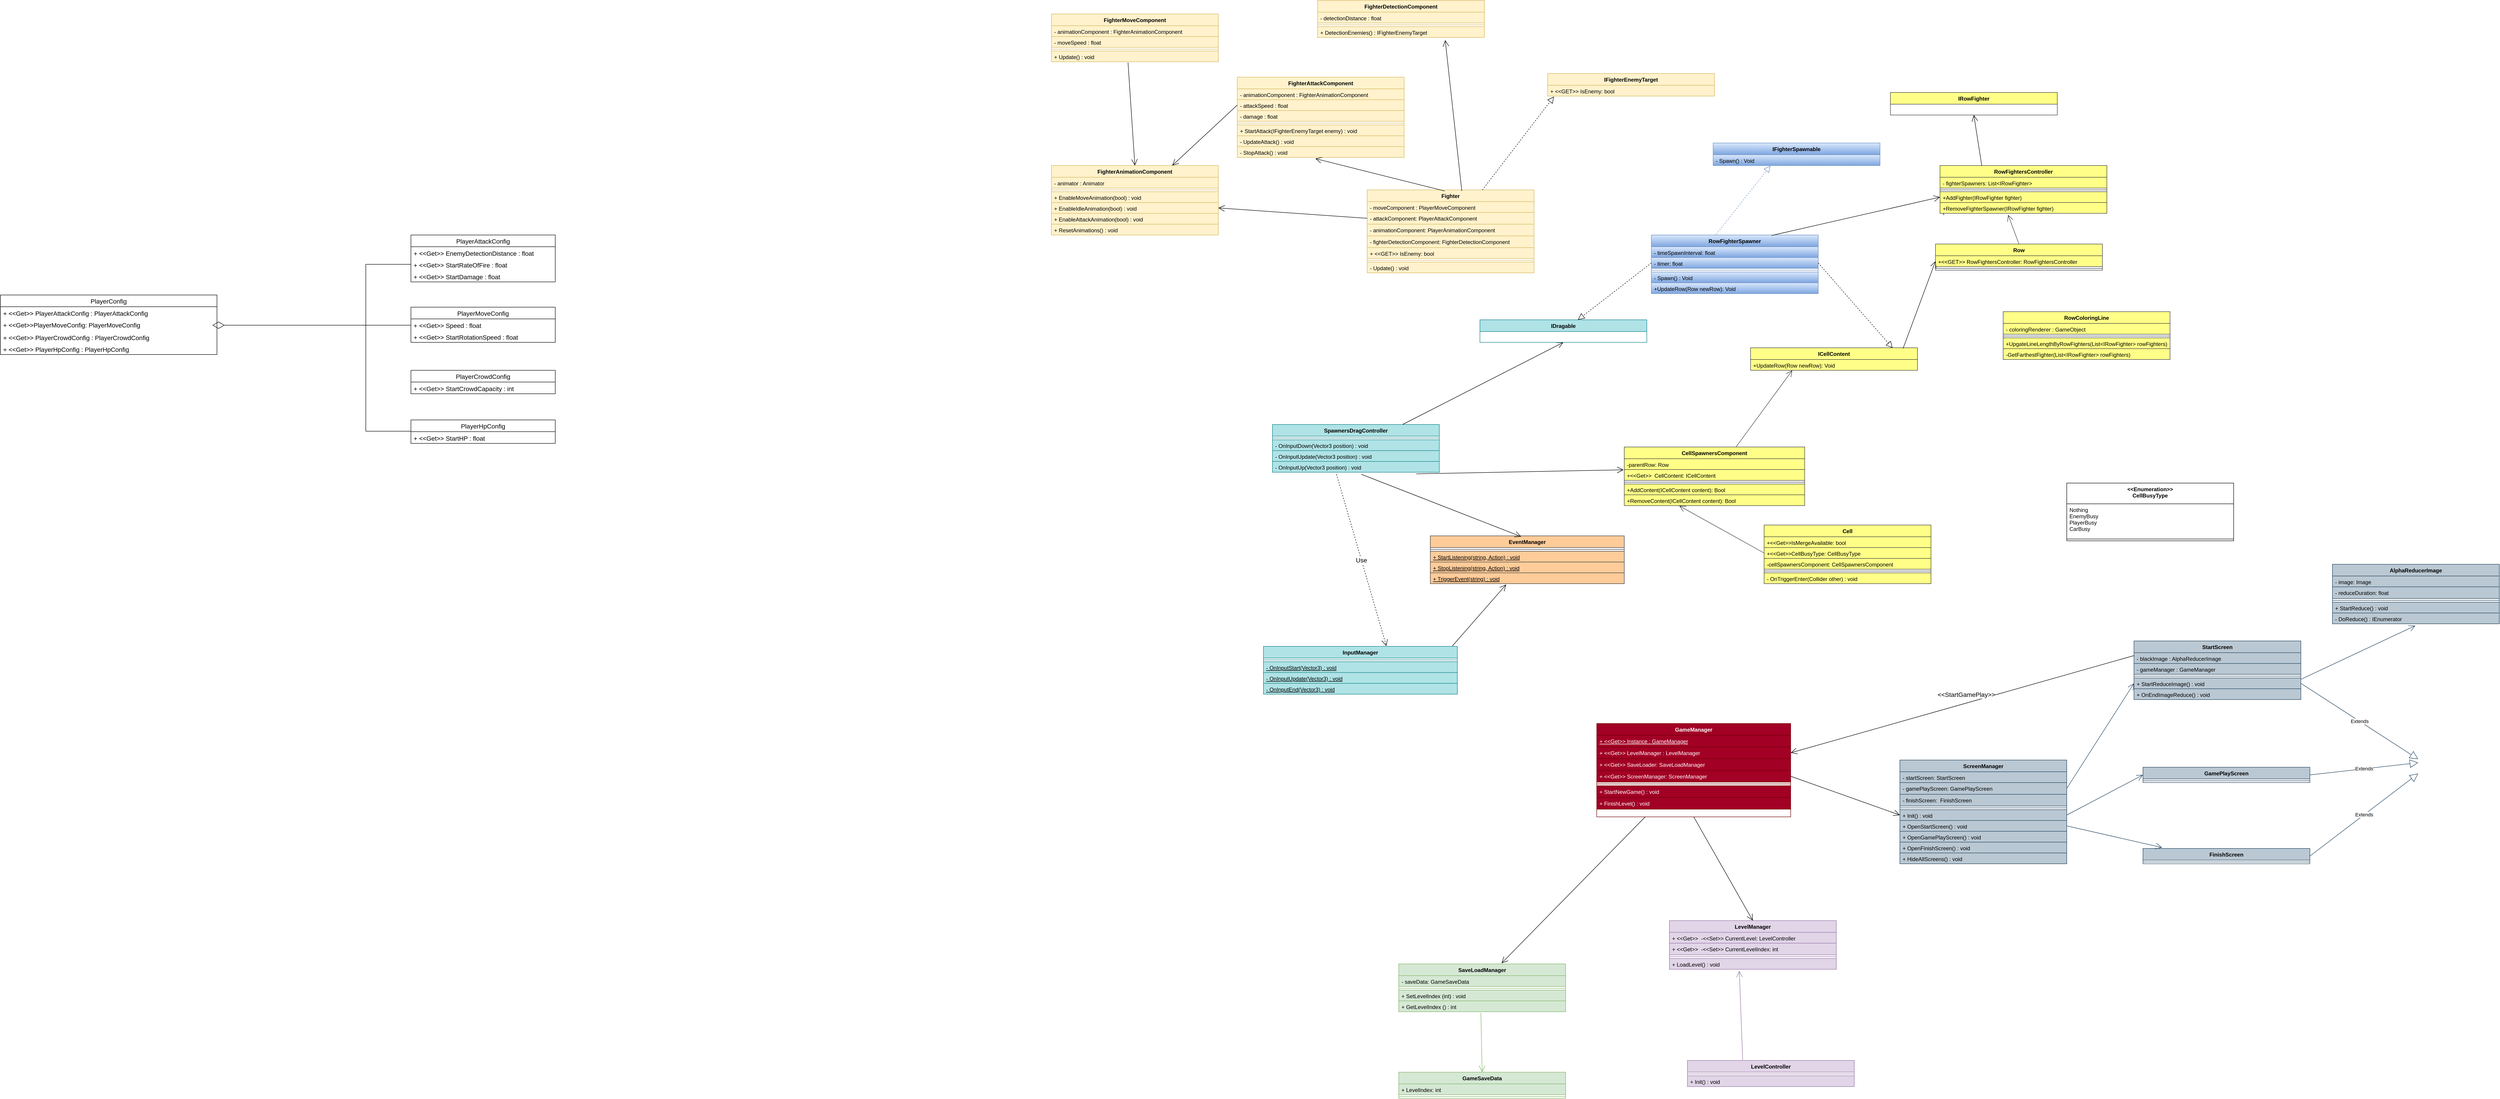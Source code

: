 <mxfile version="20.5.1" type="github">
  <diagram id="C5RBs43oDa-KdzZeNtuy" name="Page-1">
    <mxGraphModel dx="5711" dy="3496" grid="1" gridSize="10" guides="1" tooltips="1" connect="1" arrows="1" fold="1" page="1" pageScale="1" pageWidth="827" pageHeight="1169" math="0" shadow="0">
      <root>
        <mxCell id="WIyWlLk6GJQsqaUBKTNV-0" />
        <mxCell id="WIyWlLk6GJQsqaUBKTNV-1" parent="WIyWlLk6GJQsqaUBKTNV-0" />
        <mxCell id="XsQhDETff7rVI9MwzLAx-0" value="GameManager" style="swimlane;fontStyle=1;align=center;verticalAlign=top;childLayout=stackLayout;horizontal=1;startSize=26;horizontalStack=0;resizeParent=1;resizeLast=0;collapsible=1;marginBottom=0;rounded=0;shadow=0;strokeWidth=1;fillColor=#a20025;strokeColor=#6F0000;sketch=0;fontColor=#ffffff;" vertex="1" parent="WIyWlLk6GJQsqaUBKTNV-1">
          <mxGeometry x="199" y="-247" width="430" height="207" as="geometry">
            <mxRectangle x="150" y="90" width="160" height="26" as="alternateBounds" />
          </mxGeometry>
        </mxCell>
        <mxCell id="XsQhDETff7rVI9MwzLAx-1" value="+ &lt;&lt;Get&gt;&gt; Instance : GameManager" style="text;align=left;verticalAlign=top;spacingLeft=4;spacingRight=4;overflow=hidden;rotatable=0;points=[[0,0.5],[1,0.5]];portConstraint=eastwest;rounded=0;shadow=0;html=0;fontStyle=4;fillColor=#a20025;strokeColor=#6F0000;sketch=0;fontColor=#ffffff;" vertex="1" parent="XsQhDETff7rVI9MwzLAx-0">
          <mxGeometry y="26" width="430" height="26" as="geometry" />
        </mxCell>
        <mxCell id="XsQhDETff7rVI9MwzLAx-2" value="+ &lt;&lt;Get&gt;&gt; LevelManager : LevelManager" style="text;align=left;verticalAlign=top;spacingLeft=4;spacingRight=4;overflow=hidden;rotatable=0;points=[[0,0.5],[1,0.5]];portConstraint=eastwest;fontStyle=0;fillColor=#a20025;strokeColor=#6F0000;shadow=0;sketch=0;fontColor=#ffffff;" vertex="1" parent="XsQhDETff7rVI9MwzLAx-0">
          <mxGeometry y="52" width="430" height="26" as="geometry" />
        </mxCell>
        <mxCell id="XsQhDETff7rVI9MwzLAx-3" value="+ &lt;&lt;Get&gt;&gt; SaveLoader: SaveLoadManager" style="text;align=left;verticalAlign=top;spacingLeft=4;spacingRight=4;overflow=hidden;rotatable=0;points=[[0,0.5],[1,0.5]];portConstraint=eastwest;rounded=0;shadow=0;html=0;fillColor=#a20025;strokeColor=#6F0000;sketch=0;fontColor=#ffffff;" vertex="1" parent="XsQhDETff7rVI9MwzLAx-0">
          <mxGeometry y="78" width="430" height="26" as="geometry" />
        </mxCell>
        <mxCell id="XsQhDETff7rVI9MwzLAx-4" value="+ &lt;&lt;Get&gt;&gt; ScreenManager: ScreenManager" style="text;align=left;verticalAlign=top;spacingLeft=4;spacingRight=4;overflow=hidden;rotatable=0;points=[[0,0.5],[1,0.5]];portConstraint=eastwest;rounded=0;shadow=0;html=0;fillColor=#a20025;strokeColor=#6F0000;sketch=0;fontColor=#ffffff;" vertex="1" parent="XsQhDETff7rVI9MwzLAx-0">
          <mxGeometry y="104" width="430" height="26" as="geometry" />
        </mxCell>
        <mxCell id="XsQhDETff7rVI9MwzLAx-5" value="" style="line;html=1;strokeWidth=1;align=left;verticalAlign=middle;spacingTop=-1;spacingLeft=3;spacingRight=3;rotatable=0;labelPosition=right;points=[];portConstraint=eastwest;fillColor=#a20025;strokeColor=#6F0000;shadow=0;sketch=0;fontColor=#ffffff;" vertex="1" parent="XsQhDETff7rVI9MwzLAx-0">
          <mxGeometry y="130" width="430" height="8" as="geometry" />
        </mxCell>
        <mxCell id="XsQhDETff7rVI9MwzLAx-6" value="+ StartNewGame() : void" style="text;align=left;verticalAlign=top;spacingLeft=4;spacingRight=4;overflow=hidden;rotatable=0;points=[[0,0.5],[1,0.5]];portConstraint=eastwest;fillColor=#a20025;strokeColor=#6F0000;shadow=0;sketch=0;fontColor=#ffffff;" vertex="1" parent="XsQhDETff7rVI9MwzLAx-0">
          <mxGeometry y="138" width="430" height="26" as="geometry" />
        </mxCell>
        <mxCell id="XsQhDETff7rVI9MwzLAx-7" value="+ FinishLevel() : void" style="text;align=left;verticalAlign=top;spacingLeft=4;spacingRight=4;overflow=hidden;rotatable=0;points=[[0,0.5],[1,0.5]];portConstraint=eastwest;fillColor=#a20025;strokeColor=#6F0000;shadow=0;sketch=0;fontColor=#ffffff;" vertex="1" parent="XsQhDETff7rVI9MwzLAx-0">
          <mxGeometry y="164" width="430" height="26" as="geometry" />
        </mxCell>
        <mxCell id="XsQhDETff7rVI9MwzLAx-8" value="ScreenManager" style="swimlane;fontStyle=1;align=center;verticalAlign=top;childLayout=stackLayout;horizontal=1;startSize=26;horizontalStack=0;resizeParent=1;resizeParentMax=0;resizeLast=0;collapsible=1;marginBottom=0;fillColor=#bac8d3;strokeColor=#23445d;" vertex="1" parent="WIyWlLk6GJQsqaUBKTNV-1">
          <mxGeometry x="871" y="-166" width="370" height="230" as="geometry" />
        </mxCell>
        <mxCell id="XsQhDETff7rVI9MwzLAx-9" value="- startScreen: StartScreen" style="text;strokeColor=#23445d;fillColor=#bac8d3;align=left;verticalAlign=top;spacingLeft=4;spacingRight=4;overflow=hidden;rotatable=0;points=[[0,0.5],[1,0.5]];portConstraint=eastwest;" vertex="1" parent="XsQhDETff7rVI9MwzLAx-8">
          <mxGeometry y="26" width="370" height="24" as="geometry" />
        </mxCell>
        <mxCell id="XsQhDETff7rVI9MwzLAx-10" value="- gamePlayScreen: GamePlayScreen" style="text;strokeColor=#23445d;fillColor=#bac8d3;align=left;verticalAlign=top;spacingLeft=4;spacingRight=4;overflow=hidden;rotatable=0;points=[[0,0.5],[1,0.5]];portConstraint=eastwest;" vertex="1" parent="XsQhDETff7rVI9MwzLAx-8">
          <mxGeometry y="50" width="370" height="26" as="geometry" />
        </mxCell>
        <mxCell id="XsQhDETff7rVI9MwzLAx-11" value="- finishScreen:  FinishScreen" style="text;strokeColor=#23445d;fillColor=#bac8d3;align=left;verticalAlign=top;spacingLeft=4;spacingRight=4;overflow=hidden;rotatable=0;points=[[0,0.5],[1,0.5]];portConstraint=eastwest;" vertex="1" parent="XsQhDETff7rVI9MwzLAx-8">
          <mxGeometry y="76" width="370" height="26" as="geometry" />
        </mxCell>
        <mxCell id="XsQhDETff7rVI9MwzLAx-12" value="" style="line;strokeWidth=1;fillColor=#bac8d3;align=left;verticalAlign=middle;spacingTop=-1;spacingLeft=3;spacingRight=3;rotatable=0;labelPosition=right;points=[];portConstraint=eastwest;strokeColor=#23445d;" vertex="1" parent="XsQhDETff7rVI9MwzLAx-8">
          <mxGeometry y="102" width="370" height="8" as="geometry" />
        </mxCell>
        <mxCell id="XsQhDETff7rVI9MwzLAx-13" value="+ Init() : void" style="text;strokeColor=#23445d;fillColor=#bac8d3;align=left;verticalAlign=top;spacingLeft=4;spacingRight=4;overflow=hidden;rotatable=0;points=[[0,0.5],[1,0.5]];portConstraint=eastwest;" vertex="1" parent="XsQhDETff7rVI9MwzLAx-8">
          <mxGeometry y="110" width="370" height="24" as="geometry" />
        </mxCell>
        <mxCell id="XsQhDETff7rVI9MwzLAx-14" value="+ OpenStartScreen() : void" style="text;strokeColor=#23445d;fillColor=#bac8d3;align=left;verticalAlign=top;spacingLeft=4;spacingRight=4;overflow=hidden;rotatable=0;points=[[0,0.5],[1,0.5]];portConstraint=eastwest;" vertex="1" parent="XsQhDETff7rVI9MwzLAx-8">
          <mxGeometry y="134" width="370" height="24" as="geometry" />
        </mxCell>
        <mxCell id="XsQhDETff7rVI9MwzLAx-15" value="+ OpenGamePlayScreen() : void" style="text;strokeColor=#23445d;fillColor=#bac8d3;align=left;verticalAlign=top;spacingLeft=4;spacingRight=4;overflow=hidden;rotatable=0;points=[[0,0.5],[1,0.5]];portConstraint=eastwest;" vertex="1" parent="XsQhDETff7rVI9MwzLAx-8">
          <mxGeometry y="158" width="370" height="24" as="geometry" />
        </mxCell>
        <mxCell id="XsQhDETff7rVI9MwzLAx-16" value="+ OpenFinishScreen() : void" style="text;strokeColor=#23445d;fillColor=#bac8d3;align=left;verticalAlign=top;spacingLeft=4;spacingRight=4;overflow=hidden;rotatable=0;points=[[0,0.5],[1,0.5]];portConstraint=eastwest;" vertex="1" parent="XsQhDETff7rVI9MwzLAx-8">
          <mxGeometry y="182" width="370" height="24" as="geometry" />
        </mxCell>
        <mxCell id="XsQhDETff7rVI9MwzLAx-17" value="+ HideAllScreens() : void" style="text;strokeColor=#23445d;fillColor=#bac8d3;align=left;verticalAlign=top;spacingLeft=4;spacingRight=4;overflow=hidden;rotatable=0;points=[[0,0.5],[1,0.5]];portConstraint=eastwest;" vertex="1" parent="XsQhDETff7rVI9MwzLAx-8">
          <mxGeometry y="206" width="370" height="24" as="geometry" />
        </mxCell>
        <mxCell id="XsQhDETff7rVI9MwzLAx-18" value="GamePlayScreen" style="swimlane;fontStyle=1;align=center;verticalAlign=top;childLayout=stackLayout;horizontal=1;startSize=26;horizontalStack=0;resizeParent=1;resizeParentMax=0;resizeLast=0;collapsible=1;marginBottom=0;fillColor=#bac8d3;strokeColor=#23445d;" vertex="1" parent="WIyWlLk6GJQsqaUBKTNV-1">
          <mxGeometry x="1410" y="-150" width="370" height="34" as="geometry" />
        </mxCell>
        <mxCell id="XsQhDETff7rVI9MwzLAx-19" value="" style="line;strokeWidth=1;fillColor=#bac8d3;align=left;verticalAlign=middle;spacingTop=-1;spacingLeft=3;spacingRight=3;rotatable=0;labelPosition=right;points=[];portConstraint=eastwest;strokeColor=#23445d;" vertex="1" parent="XsQhDETff7rVI9MwzLAx-18">
          <mxGeometry y="26" width="370" height="8" as="geometry" />
        </mxCell>
        <mxCell id="XsQhDETff7rVI9MwzLAx-20" value="Extends" style="endArrow=block;endSize=16;endFill=0;html=1;rounded=0;exitX=1;exitY=0.5;exitDx=0;exitDy=0;entryX=0;entryY=0.5;entryDx=0;entryDy=0;fillColor=#bac8d3;strokeColor=#23445d;" edge="1" parent="WIyWlLk6GJQsqaUBKTNV-1" source="XsQhDETff7rVI9MwzLAx-18">
          <mxGeometry width="160" relative="1" as="geometry">
            <mxPoint x="909" y="370" as="sourcePoint" />
            <mxPoint x="2020" y="-160" as="targetPoint" />
          </mxGeometry>
        </mxCell>
        <mxCell id="XsQhDETff7rVI9MwzLAx-21" value="StartScreen" style="swimlane;fontStyle=1;align=center;verticalAlign=top;childLayout=stackLayout;horizontal=1;startSize=26;horizontalStack=0;resizeParent=1;resizeParentMax=0;resizeLast=0;collapsible=1;marginBottom=0;fillColor=#bac8d3;strokeColor=#23445d;" vertex="1" parent="WIyWlLk6GJQsqaUBKTNV-1">
          <mxGeometry x="1390" y="-430" width="370" height="130" as="geometry" />
        </mxCell>
        <mxCell id="XsQhDETff7rVI9MwzLAx-22" value="- blackImage : AlphaReducerImage" style="text;strokeColor=#23445d;fillColor=#bac8d3;align=left;verticalAlign=top;spacingLeft=4;spacingRight=4;overflow=hidden;rotatable=0;points=[[0,0.5],[1,0.5]];portConstraint=eastwest;" vertex="1" parent="XsQhDETff7rVI9MwzLAx-21">
          <mxGeometry y="26" width="370" height="24" as="geometry" />
        </mxCell>
        <mxCell id="XsQhDETff7rVI9MwzLAx-23" value="- gameManager : GameManager" style="text;strokeColor=#23445d;fillColor=#bac8d3;align=left;verticalAlign=top;spacingLeft=4;spacingRight=4;overflow=hidden;rotatable=0;points=[[0,0.5],[1,0.5]];portConstraint=eastwest;" vertex="1" parent="XsQhDETff7rVI9MwzLAx-21">
          <mxGeometry y="50" width="370" height="24" as="geometry" />
        </mxCell>
        <mxCell id="XsQhDETff7rVI9MwzLAx-24" value="" style="line;strokeWidth=1;fillColor=#bac8d3;align=left;verticalAlign=middle;spacingTop=-1;spacingLeft=3;spacingRight=3;rotatable=0;labelPosition=right;points=[];portConstraint=eastwest;strokeColor=#23445d;" vertex="1" parent="XsQhDETff7rVI9MwzLAx-21">
          <mxGeometry y="74" width="370" height="8" as="geometry" />
        </mxCell>
        <mxCell id="XsQhDETff7rVI9MwzLAx-25" value="+ StartReduceImage() : void" style="text;strokeColor=#23445d;fillColor=#bac8d3;align=left;verticalAlign=top;spacingLeft=4;spacingRight=4;overflow=hidden;rotatable=0;points=[[0,0.5],[1,0.5]];portConstraint=eastwest;" vertex="1" parent="XsQhDETff7rVI9MwzLAx-21">
          <mxGeometry y="82" width="370" height="24" as="geometry" />
        </mxCell>
        <mxCell id="XsQhDETff7rVI9MwzLAx-26" value="+ OnEndImageReduce() : void" style="text;strokeColor=#23445d;fillColor=#bac8d3;align=left;verticalAlign=top;spacingLeft=4;spacingRight=4;overflow=hidden;rotatable=0;points=[[0,0.5],[1,0.5]];portConstraint=eastwest;" vertex="1" parent="XsQhDETff7rVI9MwzLAx-21">
          <mxGeometry y="106" width="370" height="24" as="geometry" />
        </mxCell>
        <mxCell id="XsQhDETff7rVI9MwzLAx-27" value="FinishScreen" style="swimlane;fontStyle=1;align=center;verticalAlign=top;childLayout=stackLayout;horizontal=1;startSize=26;horizontalStack=0;resizeParent=1;resizeParentMax=0;resizeLast=0;collapsible=1;marginBottom=0;fillColor=#bac8d3;strokeColor=#23445d;" vertex="1" parent="WIyWlLk6GJQsqaUBKTNV-1">
          <mxGeometry x="1410" y="30" width="370" height="34" as="geometry" />
        </mxCell>
        <mxCell id="XsQhDETff7rVI9MwzLAx-28" value="" style="line;strokeWidth=1;fillColor=#bac8d3;align=left;verticalAlign=middle;spacingTop=-1;spacingLeft=3;spacingRight=3;rotatable=0;labelPosition=right;points=[];portConstraint=eastwest;strokeColor=#23445d;" vertex="1" parent="XsQhDETff7rVI9MwzLAx-27">
          <mxGeometry y="26" width="370" height="8" as="geometry" />
        </mxCell>
        <mxCell id="XsQhDETff7rVI9MwzLAx-29" value="Extends" style="endArrow=block;endSize=16;endFill=0;html=1;rounded=0;exitX=1;exitY=0.5;exitDx=0;exitDy=0;entryX=0;entryY=0.5;entryDx=0;entryDy=0;fillColor=#bac8d3;strokeColor=#23445d;" edge="1" parent="WIyWlLk6GJQsqaUBKTNV-1" source="XsQhDETff7rVI9MwzLAx-25">
          <mxGeometry width="160" relative="1" as="geometry">
            <mxPoint x="1079" y="427.008" as="sourcePoint" />
            <mxPoint x="2020" y="-168" as="targetPoint" />
          </mxGeometry>
        </mxCell>
        <mxCell id="XsQhDETff7rVI9MwzLAx-30" value="Extends" style="endArrow=block;endSize=16;endFill=0;html=1;rounded=0;entryX=0;entryY=0.5;entryDx=0;entryDy=0;exitX=1;exitY=0.5;exitDx=0;exitDy=0;fillColor=#bac8d3;strokeColor=#23445d;" edge="1" parent="WIyWlLk6GJQsqaUBKTNV-1" source="XsQhDETff7rVI9MwzLAx-27">
          <mxGeometry width="160" relative="1" as="geometry">
            <mxPoint x="1629" y="410" as="sourcePoint" />
            <mxPoint x="2020" y="-136" as="targetPoint" />
          </mxGeometry>
        </mxCell>
        <mxCell id="XsQhDETff7rVI9MwzLAx-31" value="" style="endArrow=open;endFill=1;endSize=12;html=1;rounded=0;exitX=1;exitY=0.5;exitDx=0;exitDy=0;fillColor=#bac8d3;strokeColor=#23445d;" edge="1" parent="WIyWlLk6GJQsqaUBKTNV-1" source="XsQhDETff7rVI9MwzLAx-13">
          <mxGeometry width="160" relative="1" as="geometry">
            <mxPoint x="979" y="660" as="sourcePoint" />
            <mxPoint x="1410" y="-133" as="targetPoint" />
          </mxGeometry>
        </mxCell>
        <mxCell id="XsQhDETff7rVI9MwzLAx-32" value="" style="endArrow=open;endFill=1;endSize=12;html=1;rounded=0;entryX=0;entryY=0.5;entryDx=0;entryDy=0;exitX=1;exitY=0.5;exitDx=0;exitDy=0;fillColor=#bac8d3;strokeColor=#23445d;" edge="1" parent="WIyWlLk6GJQsqaUBKTNV-1" source="XsQhDETff7rVI9MwzLAx-10" target="XsQhDETff7rVI9MwzLAx-25">
          <mxGeometry width="160" relative="1" as="geometry">
            <mxPoint x="1065" y="-280" as="sourcePoint" />
            <mxPoint x="919.78" y="461.664" as="targetPoint" />
          </mxGeometry>
        </mxCell>
        <mxCell id="XsQhDETff7rVI9MwzLAx-33" value="" style="endArrow=open;endFill=1;endSize=12;html=1;rounded=0;entryX=0.114;entryY=-0.059;entryDx=0;entryDy=0;entryPerimeter=0;exitX=1;exitY=0.5;exitDx=0;exitDy=0;fillColor=#bac8d3;strokeColor=#23445d;" edge="1" parent="WIyWlLk6GJQsqaUBKTNV-1" source="XsQhDETff7rVI9MwzLAx-14" target="XsQhDETff7rVI9MwzLAx-27">
          <mxGeometry width="160" relative="1" as="geometry">
            <mxPoint x="1284" y="600" as="sourcePoint" />
            <mxPoint x="1211.8" y="464.336" as="targetPoint" />
          </mxGeometry>
        </mxCell>
        <mxCell id="XsQhDETff7rVI9MwzLAx-34" value="" style="endArrow=open;endFill=1;endSize=12;html=1;rounded=0;entryX=0;entryY=0.5;entryDx=0;entryDy=0;exitX=1;exitY=0.5;exitDx=0;exitDy=0;" edge="1" parent="WIyWlLk6GJQsqaUBKTNV-1" source="XsQhDETff7rVI9MwzLAx-4" target="XsQhDETff7rVI9MwzLAx-13">
          <mxGeometry width="160" relative="1" as="geometry">
            <mxPoint x="675" y="630" as="sourcePoint" />
            <mxPoint x="848" y="464" as="targetPoint" />
          </mxGeometry>
        </mxCell>
        <mxCell id="XsQhDETff7rVI9MwzLAx-35" value="LevelManager" style="swimlane;fontStyle=1;align=center;verticalAlign=top;childLayout=stackLayout;horizontal=1;startSize=26;horizontalStack=0;resizeParent=1;resizeParentMax=0;resizeLast=0;collapsible=1;marginBottom=0;fillColor=#e1d5e7;strokeColor=#9673a6;" vertex="1" parent="WIyWlLk6GJQsqaUBKTNV-1">
          <mxGeometry x="360" y="190" width="370" height="108" as="geometry" />
        </mxCell>
        <mxCell id="XsQhDETff7rVI9MwzLAx-36" value="+ &lt;&lt;Get&gt;&gt;  -&lt;&lt;Set&gt;&gt; CurrentLevel: LevelController" style="text;strokeColor=#9673a6;fillColor=#e1d5e7;align=left;verticalAlign=top;spacingLeft=4;spacingRight=4;overflow=hidden;rotatable=0;points=[[0,0.5],[1,0.5]];portConstraint=eastwest;" vertex="1" parent="XsQhDETff7rVI9MwzLAx-35">
          <mxGeometry y="26" width="370" height="24" as="geometry" />
        </mxCell>
        <mxCell id="XsQhDETff7rVI9MwzLAx-37" value="+ &lt;&lt;Get&gt;&gt;  -&lt;&lt;Set&gt;&gt; CurrentLevelIndex: int" style="text;strokeColor=#9673a6;fillColor=#e1d5e7;align=left;verticalAlign=top;spacingLeft=4;spacingRight=4;overflow=hidden;rotatable=0;points=[[0,0.5],[1,0.5]];portConstraint=eastwest;" vertex="1" parent="XsQhDETff7rVI9MwzLAx-35">
          <mxGeometry y="50" width="370" height="26" as="geometry" />
        </mxCell>
        <mxCell id="XsQhDETff7rVI9MwzLAx-38" value="" style="line;strokeWidth=1;fillColor=#e1d5e7;align=left;verticalAlign=middle;spacingTop=-1;spacingLeft=3;spacingRight=3;rotatable=0;labelPosition=right;points=[];portConstraint=eastwest;strokeColor=#9673a6;" vertex="1" parent="XsQhDETff7rVI9MwzLAx-35">
          <mxGeometry y="76" width="370" height="8" as="geometry" />
        </mxCell>
        <mxCell id="XsQhDETff7rVI9MwzLAx-39" value="+ LoadLevel() : void" style="text;strokeColor=#9673a6;fillColor=#e1d5e7;align=left;verticalAlign=top;spacingLeft=4;spacingRight=4;overflow=hidden;rotatable=0;points=[[0,0.5],[1,0.5]];portConstraint=eastwest;" vertex="1" parent="XsQhDETff7rVI9MwzLAx-35">
          <mxGeometry y="84" width="370" height="24" as="geometry" />
        </mxCell>
        <mxCell id="XsQhDETff7rVI9MwzLAx-40" value="" style="endArrow=open;endFill=1;endSize=12;html=1;rounded=0;entryX=0.5;entryY=0;entryDx=0;entryDy=0;exitX=0.5;exitY=1;exitDx=0;exitDy=0;" edge="1" parent="WIyWlLk6GJQsqaUBKTNV-1" source="XsQhDETff7rVI9MwzLAx-0" target="XsQhDETff7rVI9MwzLAx-35">
          <mxGeometry width="160" relative="1" as="geometry">
            <mxPoint x="321.35" y="317.666" as="sourcePoint" />
            <mxPoint x="675" y="630" as="targetPoint" />
          </mxGeometry>
        </mxCell>
        <mxCell id="XsQhDETff7rVI9MwzLAx-41" value="AlphaReducerImage" style="swimlane;fontStyle=1;align=center;verticalAlign=top;childLayout=stackLayout;horizontal=1;startSize=26;horizontalStack=0;resizeParent=1;resizeParentMax=0;resizeLast=0;collapsible=1;marginBottom=0;fillColor=#bac8d3;strokeColor=#23445d;" vertex="1" parent="WIyWlLk6GJQsqaUBKTNV-1">
          <mxGeometry x="1830" y="-600" width="370" height="132" as="geometry" />
        </mxCell>
        <mxCell id="XsQhDETff7rVI9MwzLAx-42" value="- image: Image" style="text;strokeColor=#23445d;fillColor=#bac8d3;align=left;verticalAlign=top;spacingLeft=4;spacingRight=4;overflow=hidden;rotatable=0;points=[[0,0.5],[1,0.5]];portConstraint=eastwest;" vertex="1" parent="XsQhDETff7rVI9MwzLAx-41">
          <mxGeometry y="26" width="370" height="24" as="geometry" />
        </mxCell>
        <mxCell id="XsQhDETff7rVI9MwzLAx-43" value="- reduceDuration: float" style="text;strokeColor=#23445d;fillColor=#bac8d3;align=left;verticalAlign=top;spacingLeft=4;spacingRight=4;overflow=hidden;rotatable=0;points=[[0,0.5],[1,0.5]];portConstraint=eastwest;" vertex="1" parent="XsQhDETff7rVI9MwzLAx-41">
          <mxGeometry y="50" width="370" height="26" as="geometry" />
        </mxCell>
        <mxCell id="XsQhDETff7rVI9MwzLAx-44" value="" style="line;strokeWidth=1;fillColor=#bac8d3;align=left;verticalAlign=middle;spacingTop=-1;spacingLeft=3;spacingRight=3;rotatable=0;labelPosition=right;points=[];portConstraint=eastwest;strokeColor=#23445d;" vertex="1" parent="XsQhDETff7rVI9MwzLAx-41">
          <mxGeometry y="76" width="370" height="8" as="geometry" />
        </mxCell>
        <mxCell id="XsQhDETff7rVI9MwzLAx-45" value="+ StartReduce() : void" style="text;strokeColor=#23445d;fillColor=#bac8d3;align=left;verticalAlign=top;spacingLeft=4;spacingRight=4;overflow=hidden;rotatable=0;points=[[0,0.5],[1,0.5]];portConstraint=eastwest;" vertex="1" parent="XsQhDETff7rVI9MwzLAx-41">
          <mxGeometry y="84" width="370" height="24" as="geometry" />
        </mxCell>
        <mxCell id="XsQhDETff7rVI9MwzLAx-46" value="- DoReduce() : IEnumerator" style="text;strokeColor=#23445d;fillColor=#bac8d3;align=left;verticalAlign=top;spacingLeft=4;spacingRight=4;overflow=hidden;rotatable=0;points=[[0,0.5],[1,0.5]];portConstraint=eastwest;" vertex="1" parent="XsQhDETff7rVI9MwzLAx-41">
          <mxGeometry y="108" width="370" height="24" as="geometry" />
        </mxCell>
        <mxCell id="XsQhDETff7rVI9MwzLAx-47" value="" style="endArrow=open;endFill=1;endSize=12;html=1;rounded=0;entryX=0.497;entryY=1.167;entryDx=0;entryDy=0;exitX=1.002;exitY=0.117;exitDx=0;exitDy=0;exitPerimeter=0;entryPerimeter=0;fillColor=#bac8d3;strokeColor=#23445d;" edge="1" parent="WIyWlLk6GJQsqaUBKTNV-1" source="XsQhDETff7rVI9MwzLAx-25" target="XsQhDETff7rVI9MwzLAx-46">
          <mxGeometry width="160" relative="1" as="geometry">
            <mxPoint x="1210" y="530" as="sourcePoint" />
            <mxPoint x="1354.59" y="538.808" as="targetPoint" />
          </mxGeometry>
        </mxCell>
        <mxCell id="XsQhDETff7rVI9MwzLAx-48" value="&amp;lt;&amp;lt;StartGamePlay&amp;gt;&amp;gt;" style="endArrow=open;endFill=1;endSize=12;html=1;rounded=0;entryX=1;entryY=0.5;entryDx=0;entryDy=0;exitX=0;exitY=0.25;exitDx=0;exitDy=0;fontSize=14;verticalAlign=middle;" edge="1" parent="WIyWlLk6GJQsqaUBKTNV-1" source="XsQhDETff7rVI9MwzLAx-21" target="XsQhDETff7rVI9MwzLAx-2">
          <mxGeometry x="-0.035" y="-18" width="160" relative="1" as="geometry">
            <mxPoint x="940" y="-230" as="sourcePoint" />
            <mxPoint x="1100" y="-230" as="targetPoint" />
            <mxPoint as="offset" />
          </mxGeometry>
        </mxCell>
        <mxCell id="XsQhDETff7rVI9MwzLAx-49" value="EventManager" style="swimlane;fontStyle=1;align=center;verticalAlign=top;childLayout=stackLayout;horizontal=1;startSize=26;horizontalStack=0;resizeParent=1;resizeParentMax=0;resizeLast=0;collapsible=1;marginBottom=0;fillColor=#ffcc99;strokeColor=#36393d;" vertex="1" parent="WIyWlLk6GJQsqaUBKTNV-1">
          <mxGeometry x="-170" y="-663" width="430" height="106" as="geometry" />
        </mxCell>
        <mxCell id="XsQhDETff7rVI9MwzLAx-50" value="" style="line;strokeWidth=1;fillColor=#ffcc99;align=left;verticalAlign=middle;spacingTop=-1;spacingLeft=3;spacingRight=3;rotatable=0;labelPosition=right;points=[];portConstraint=eastwest;strokeColor=#36393d;" vertex="1" parent="XsQhDETff7rVI9MwzLAx-49">
          <mxGeometry y="26" width="430" height="8" as="geometry" />
        </mxCell>
        <mxCell id="XsQhDETff7rVI9MwzLAx-51" value="+ StartListening(string, Action) : void" style="text;strokeColor=#36393d;fillColor=#ffcc99;align=left;verticalAlign=top;spacingLeft=4;spacingRight=4;overflow=hidden;rotatable=0;points=[[0,0.5],[1,0.5]];portConstraint=eastwest;fontStyle=4;" vertex="1" parent="XsQhDETff7rVI9MwzLAx-49">
          <mxGeometry y="34" width="430" height="24" as="geometry" />
        </mxCell>
        <mxCell id="XsQhDETff7rVI9MwzLAx-52" value="+ StopListening(string, Action) : void" style="text;strokeColor=#36393d;fillColor=#ffcc99;align=left;verticalAlign=top;spacingLeft=4;spacingRight=4;overflow=hidden;rotatable=0;points=[[0,0.5],[1,0.5]];portConstraint=eastwest;fontStyle=4;" vertex="1" parent="XsQhDETff7rVI9MwzLAx-49">
          <mxGeometry y="58" width="430" height="24" as="geometry" />
        </mxCell>
        <mxCell id="XsQhDETff7rVI9MwzLAx-53" value="+ TriggerEvent(string) : void" style="text;strokeColor=#36393d;fillColor=#ffcc99;align=left;verticalAlign=top;spacingLeft=4;spacingRight=4;overflow=hidden;rotatable=0;points=[[0,0.5],[1,0.5]];portConstraint=eastwest;fontStyle=4;" vertex="1" parent="XsQhDETff7rVI9MwzLAx-49">
          <mxGeometry y="82" width="430" height="24" as="geometry" />
        </mxCell>
        <mxCell id="XsQhDETff7rVI9MwzLAx-54" value="LevelController" style="swimlane;fontStyle=1;align=center;verticalAlign=top;childLayout=stackLayout;horizontal=1;startSize=26;horizontalStack=0;resizeParent=1;resizeParentMax=0;resizeLast=0;collapsible=1;marginBottom=0;fillColor=#e1d5e7;strokeColor=#9673a6;" vertex="1" parent="WIyWlLk6GJQsqaUBKTNV-1">
          <mxGeometry x="400" y="500" width="370" height="58" as="geometry" />
        </mxCell>
        <mxCell id="XsQhDETff7rVI9MwzLAx-55" value="" style="line;strokeWidth=1;fillColor=#e1d5e7;align=left;verticalAlign=middle;spacingTop=-1;spacingLeft=3;spacingRight=3;rotatable=0;labelPosition=right;points=[];portConstraint=eastwest;strokeColor=#9673a6;" vertex="1" parent="XsQhDETff7rVI9MwzLAx-54">
          <mxGeometry y="26" width="370" height="8" as="geometry" />
        </mxCell>
        <mxCell id="XsQhDETff7rVI9MwzLAx-56" value="+ Init() : void" style="text;strokeColor=#9673a6;fillColor=#e1d5e7;align=left;verticalAlign=top;spacingLeft=4;spacingRight=4;overflow=hidden;rotatable=0;points=[[0,0.5],[1,0.5]];portConstraint=eastwest;" vertex="1" parent="XsQhDETff7rVI9MwzLAx-54">
          <mxGeometry y="34" width="370" height="24" as="geometry" />
        </mxCell>
        <mxCell id="XsQhDETff7rVI9MwzLAx-57" value="" style="endArrow=open;endFill=1;endSize=12;html=1;rounded=0;entryX=0.419;entryY=1.139;entryDx=0;entryDy=0;exitX=0.331;exitY=-0.023;exitDx=0;exitDy=0;exitPerimeter=0;entryPerimeter=0;fillColor=#e1d5e7;strokeColor=#9673a6;" edge="1" parent="WIyWlLk6GJQsqaUBKTNV-1" source="XsQhDETff7rVI9MwzLAx-54" target="XsQhDETff7rVI9MwzLAx-39">
          <mxGeometry width="160" relative="1" as="geometry">
            <mxPoint x="396.48" y="-72.116" as="sourcePoint" />
            <mxPoint x="15" y="220" as="targetPoint" />
          </mxGeometry>
        </mxCell>
        <mxCell id="XsQhDETff7rVI9MwzLAx-58" value="Fighter" style="swimlane;fontStyle=1;align=center;verticalAlign=top;childLayout=stackLayout;horizontal=1;startSize=26;horizontalStack=0;resizeParent=1;resizeParentMax=0;resizeLast=0;collapsible=1;marginBottom=0;fillColor=#fff2cc;strokeColor=#d6b656;" vertex="1" parent="WIyWlLk6GJQsqaUBKTNV-1">
          <mxGeometry x="-310" y="-1430" width="370" height="184" as="geometry" />
        </mxCell>
        <mxCell id="XsQhDETff7rVI9MwzLAx-59" value="- moveComponent : PlayerMoveComponent" style="text;strokeColor=#d6b656;fillColor=#fff2cc;align=left;verticalAlign=top;spacingLeft=4;spacingRight=4;overflow=hidden;rotatable=0;points=[[0,0.5],[1,0.5]];portConstraint=eastwest;" vertex="1" parent="XsQhDETff7rVI9MwzLAx-58">
          <mxGeometry y="26" width="370" height="24" as="geometry" />
        </mxCell>
        <mxCell id="XsQhDETff7rVI9MwzLAx-60" value="- attackComponent: PlayerAttackComponent" style="text;strokeColor=#d6b656;fillColor=#fff2cc;align=left;verticalAlign=top;spacingLeft=4;spacingRight=4;overflow=hidden;rotatable=0;points=[[0,0.5],[1,0.5]];portConstraint=eastwest;" vertex="1" parent="XsQhDETff7rVI9MwzLAx-58">
          <mxGeometry y="50" width="370" height="26" as="geometry" />
        </mxCell>
        <mxCell id="XsQhDETff7rVI9MwzLAx-63" value="- animationComponent: PlayerAnimationComponent" style="text;strokeColor=#d6b656;fillColor=#fff2cc;align=left;verticalAlign=top;spacingLeft=4;spacingRight=4;overflow=hidden;rotatable=0;points=[[0,0.5],[1,0.5]];portConstraint=eastwest;" vertex="1" parent="XsQhDETff7rVI9MwzLAx-58">
          <mxGeometry y="76" width="370" height="26" as="geometry" />
        </mxCell>
        <mxCell id="XsQhDETff7rVI9MwzLAx-317" value="- fighterDetectionComponent: FighterDetectionComponent" style="text;strokeColor=#d6b656;fillColor=#fff2cc;align=left;verticalAlign=top;spacingLeft=4;spacingRight=4;overflow=hidden;rotatable=0;points=[[0,0.5],[1,0.5]];portConstraint=eastwest;" vertex="1" parent="XsQhDETff7rVI9MwzLAx-58">
          <mxGeometry y="102" width="370" height="26" as="geometry" />
        </mxCell>
        <mxCell id="XsQhDETff7rVI9MwzLAx-314" value="+ &lt;&lt;GET&gt;&gt; IsEnemy: bool" style="text;strokeColor=#d6b656;fillColor=#fff2cc;align=left;verticalAlign=top;spacingLeft=4;spacingRight=4;overflow=hidden;rotatable=0;points=[[0,0.5],[1,0.5]];portConstraint=eastwest;" vertex="1" parent="XsQhDETff7rVI9MwzLAx-58">
          <mxGeometry y="128" width="370" height="24" as="geometry" />
        </mxCell>
        <mxCell id="XsQhDETff7rVI9MwzLAx-64" value="" style="line;strokeWidth=1;fillColor=#fff2cc;align=left;verticalAlign=middle;spacingTop=-1;spacingLeft=3;spacingRight=3;rotatable=0;labelPosition=right;points=[];portConstraint=eastwest;strokeColor=#d6b656;" vertex="1" parent="XsQhDETff7rVI9MwzLAx-58">
          <mxGeometry y="152" width="370" height="8" as="geometry" />
        </mxCell>
        <mxCell id="XsQhDETff7rVI9MwzLAx-65" value="- Update() : void" style="text;strokeColor=#d6b656;fillColor=#fff2cc;align=left;verticalAlign=top;spacingLeft=4;spacingRight=4;overflow=hidden;rotatable=0;points=[[0,0.5],[1,0.5]];portConstraint=eastwest;" vertex="1" parent="XsQhDETff7rVI9MwzLAx-58">
          <mxGeometry y="160" width="370" height="24" as="geometry" />
        </mxCell>
        <mxCell id="XsQhDETff7rVI9MwzLAx-78" value="PlayerConfig" style="swimlane;fontStyle=0;childLayout=stackLayout;horizontal=1;startSize=26;fillColor=none;horizontalStack=0;resizeParent=1;resizeParentMax=0;resizeLast=0;collapsible=1;marginBottom=0;fontSize=14;" vertex="1" parent="WIyWlLk6GJQsqaUBKTNV-1">
          <mxGeometry x="-3340" y="-1197" width="480" height="132" as="geometry" />
        </mxCell>
        <mxCell id="XsQhDETff7rVI9MwzLAx-79" value="+ &lt;&lt;Get&gt;&gt; PlayerAttackConfig : PlayerAttackConfig " style="text;strokeColor=none;fillColor=none;align=left;verticalAlign=top;spacingLeft=4;spacingRight=4;overflow=hidden;rotatable=0;points=[[0,0.5],[1,0.5]];portConstraint=eastwest;fontSize=14;" vertex="1" parent="XsQhDETff7rVI9MwzLAx-78">
          <mxGeometry y="26" width="480" height="26" as="geometry" />
        </mxCell>
        <mxCell id="XsQhDETff7rVI9MwzLAx-80" value="+ &lt;&lt;Get&gt;&gt;PlayerMoveConfig: PlayerMoveConfig" style="text;strokeColor=none;fillColor=none;align=left;verticalAlign=top;spacingLeft=4;spacingRight=4;overflow=hidden;rotatable=0;points=[[0,0.5],[1,0.5]];portConstraint=eastwest;fontSize=14;" vertex="1" parent="XsQhDETff7rVI9MwzLAx-78">
          <mxGeometry y="52" width="480" height="28" as="geometry" />
        </mxCell>
        <mxCell id="XsQhDETff7rVI9MwzLAx-81" value="+ &lt;&lt;Get&gt;&gt; PlayerCrowdConfig : PlayerCrowdConfig " style="text;strokeColor=none;fillColor=none;align=left;verticalAlign=top;spacingLeft=4;spacingRight=4;overflow=hidden;rotatable=0;points=[[0,0.5],[1,0.5]];portConstraint=eastwest;fontSize=14;" vertex="1" parent="XsQhDETff7rVI9MwzLAx-78">
          <mxGeometry y="80" width="480" height="26" as="geometry" />
        </mxCell>
        <mxCell id="XsQhDETff7rVI9MwzLAx-82" value="+ &lt;&lt;Get&gt;&gt; PlayerHpConfig : PlayerHpConfig " style="text;strokeColor=none;fillColor=none;align=left;verticalAlign=top;spacingLeft=4;spacingRight=4;overflow=hidden;rotatable=0;points=[[0,0.5],[1,0.5]];portConstraint=eastwest;fontSize=14;" vertex="1" parent="XsQhDETff7rVI9MwzLAx-78">
          <mxGeometry y="106" width="480" height="26" as="geometry" />
        </mxCell>
        <mxCell id="XsQhDETff7rVI9MwzLAx-83" value="PlayerMoveConfig" style="swimlane;fontStyle=0;childLayout=stackLayout;horizontal=1;startSize=26;fillColor=none;horizontalStack=0;resizeParent=1;resizeParentMax=0;resizeLast=0;collapsible=1;marginBottom=0;fontSize=14;" vertex="1" parent="WIyWlLk6GJQsqaUBKTNV-1">
          <mxGeometry x="-2430" y="-1170" width="320" height="78" as="geometry" />
        </mxCell>
        <mxCell id="XsQhDETff7rVI9MwzLAx-84" value="+ &lt;&lt;Get&gt;&gt; Speed : float" style="text;strokeColor=none;fillColor=none;align=left;verticalAlign=top;spacingLeft=4;spacingRight=4;overflow=hidden;rotatable=0;points=[[0,0.5],[1,0.5]];portConstraint=eastwest;fontSize=14;" vertex="1" parent="XsQhDETff7rVI9MwzLAx-83">
          <mxGeometry y="26" width="320" height="26" as="geometry" />
        </mxCell>
        <mxCell id="XsQhDETff7rVI9MwzLAx-85" value="+ &lt;&lt;Get&gt;&gt; StartRotationSpeed : float" style="text;strokeColor=none;fillColor=none;align=left;verticalAlign=top;spacingLeft=4;spacingRight=4;overflow=hidden;rotatable=0;points=[[0,0.5],[1,0.5]];portConstraint=eastwest;fontSize=14;" vertex="1" parent="XsQhDETff7rVI9MwzLAx-83">
          <mxGeometry y="52" width="320" height="26" as="geometry" />
        </mxCell>
        <mxCell id="XsQhDETff7rVI9MwzLAx-86" value="PlayerAttackConfig" style="swimlane;fontStyle=0;childLayout=stackLayout;horizontal=1;startSize=26;fillColor=none;horizontalStack=0;resizeParent=1;resizeParentMax=0;resizeLast=0;collapsible=1;marginBottom=0;fontSize=14;" vertex="1" parent="WIyWlLk6GJQsqaUBKTNV-1">
          <mxGeometry x="-2430" y="-1330" width="320" height="104" as="geometry" />
        </mxCell>
        <mxCell id="XsQhDETff7rVI9MwzLAx-87" value="+ &lt;&lt;Get&gt;&gt; EnemyDetectionDistance : float" style="text;strokeColor=none;fillColor=none;align=left;verticalAlign=top;spacingLeft=4;spacingRight=4;overflow=hidden;rotatable=0;points=[[0,0.5],[1,0.5]];portConstraint=eastwest;fontSize=14;" vertex="1" parent="XsQhDETff7rVI9MwzLAx-86">
          <mxGeometry y="26" width="320" height="26" as="geometry" />
        </mxCell>
        <mxCell id="XsQhDETff7rVI9MwzLAx-88" value="+ &lt;&lt;Get&gt;&gt; StartRateOfFire : float" style="text;strokeColor=none;fillColor=none;align=left;verticalAlign=top;spacingLeft=4;spacingRight=4;overflow=hidden;rotatable=0;points=[[0,0.5],[1,0.5]];portConstraint=eastwest;fontSize=14;" vertex="1" parent="XsQhDETff7rVI9MwzLAx-86">
          <mxGeometry y="52" width="320" height="26" as="geometry" />
        </mxCell>
        <mxCell id="XsQhDETff7rVI9MwzLAx-89" value="+ &lt;&lt;Get&gt;&gt; StartDamage : float" style="text;strokeColor=none;fillColor=none;align=left;verticalAlign=top;spacingLeft=4;spacingRight=4;overflow=hidden;rotatable=0;points=[[0,0.5],[1,0.5]];portConstraint=eastwest;fontSize=14;" vertex="1" parent="XsQhDETff7rVI9MwzLAx-86">
          <mxGeometry y="78" width="320" height="26" as="geometry" />
        </mxCell>
        <mxCell id="XsQhDETff7rVI9MwzLAx-90" value="PlayerCrowdConfig" style="swimlane;fontStyle=0;childLayout=stackLayout;horizontal=1;startSize=26;fillColor=none;horizontalStack=0;resizeParent=1;resizeParentMax=0;resizeLast=0;collapsible=1;marginBottom=0;fontSize=14;" vertex="1" parent="WIyWlLk6GJQsqaUBKTNV-1">
          <mxGeometry x="-2430" y="-1030" width="320" height="52" as="geometry" />
        </mxCell>
        <mxCell id="XsQhDETff7rVI9MwzLAx-91" value="+ &lt;&lt;Get&gt;&gt; StartCrowdCapacity : int" style="text;strokeColor=none;fillColor=none;align=left;verticalAlign=top;spacingLeft=4;spacingRight=4;overflow=hidden;rotatable=0;points=[[0,0.5],[1,0.5]];portConstraint=eastwest;fontSize=14;" vertex="1" parent="XsQhDETff7rVI9MwzLAx-90">
          <mxGeometry y="26" width="320" height="26" as="geometry" />
        </mxCell>
        <mxCell id="XsQhDETff7rVI9MwzLAx-92" value="PlayerHpConfig" style="swimlane;fontStyle=0;childLayout=stackLayout;horizontal=1;startSize=26;fillColor=none;horizontalStack=0;resizeParent=1;resizeParentMax=0;resizeLast=0;collapsible=1;marginBottom=0;fontSize=14;" vertex="1" parent="WIyWlLk6GJQsqaUBKTNV-1">
          <mxGeometry x="-2430" y="-920" width="320" height="52" as="geometry" />
        </mxCell>
        <mxCell id="XsQhDETff7rVI9MwzLAx-93" value="+ &lt;&lt;Get&gt;&gt; StartHP : float" style="text;strokeColor=none;fillColor=none;align=left;verticalAlign=top;spacingLeft=4;spacingRight=4;overflow=hidden;rotatable=0;points=[[0,0.5],[1,0.5]];portConstraint=eastwest;fontSize=14;" vertex="1" parent="XsQhDETff7rVI9MwzLAx-92">
          <mxGeometry y="26" width="320" height="26" as="geometry" />
        </mxCell>
        <mxCell id="XsQhDETff7rVI9MwzLAx-94" value="" style="endArrow=none;html=1;edgeStyle=orthogonalEdgeStyle;rounded=0;fontSize=14;" edge="1" parent="WIyWlLk6GJQsqaUBKTNV-1">
          <mxGeometry relative="1" as="geometry">
            <mxPoint x="-2430" y="-1265" as="sourcePoint" />
            <mxPoint x="-2430" y="-895" as="targetPoint" />
            <Array as="points">
              <mxPoint x="-2530" y="-1265" />
              <mxPoint x="-2530" y="-895" />
            </Array>
          </mxGeometry>
        </mxCell>
        <mxCell id="XsQhDETff7rVI9MwzLAx-95" value="" style="endArrow=diamondThin;endFill=0;endSize=24;html=1;rounded=0;fontSize=14;" edge="1" parent="WIyWlLk6GJQsqaUBKTNV-1">
          <mxGeometry width="160" relative="1" as="geometry">
            <mxPoint x="-2430" y="-1130" as="sourcePoint" />
            <mxPoint x="-2870.0" y="-1130" as="targetPoint" />
          </mxGeometry>
        </mxCell>
        <mxCell id="XsQhDETff7rVI9MwzLAx-97" value="FighterAttackComponent" style="swimlane;fontStyle=1;align=center;verticalAlign=top;childLayout=stackLayout;horizontal=1;startSize=26;horizontalStack=0;resizeParent=1;resizeParentMax=0;resizeLast=0;collapsible=1;marginBottom=0;fillColor=#fff2cc;strokeColor=#d6b656;" vertex="1" parent="WIyWlLk6GJQsqaUBKTNV-1">
          <mxGeometry x="-598" y="-1680" width="370" height="178" as="geometry" />
        </mxCell>
        <mxCell id="XsQhDETff7rVI9MwzLAx-99" value="- animationComponent : FighterAnimationComponent" style="text;strokeColor=#d6b656;fillColor=#fff2cc;align=left;verticalAlign=top;spacingLeft=4;spacingRight=4;overflow=hidden;rotatable=0;points=[[0,0.5],[1,0.5]];portConstraint=eastwest;" vertex="1" parent="XsQhDETff7rVI9MwzLAx-97">
          <mxGeometry y="26" width="370" height="24" as="geometry" />
        </mxCell>
        <mxCell id="XsQhDETff7rVI9MwzLAx-101" value="- attackSpeed : float" style="text;strokeColor=#d6b656;fillColor=#fff2cc;align=left;verticalAlign=top;spacingLeft=4;spacingRight=4;overflow=hidden;rotatable=0;points=[[0,0.5],[1,0.5]];portConstraint=eastwest;" vertex="1" parent="XsQhDETff7rVI9MwzLAx-97">
          <mxGeometry y="50" width="370" height="24" as="geometry" />
        </mxCell>
        <mxCell id="XsQhDETff7rVI9MwzLAx-102" value="- damage : float" style="text;strokeColor=#d6b656;fillColor=#fff2cc;align=left;verticalAlign=top;spacingLeft=4;spacingRight=4;overflow=hidden;rotatable=0;points=[[0,0.5],[1,0.5]];portConstraint=eastwest;" vertex="1" parent="XsQhDETff7rVI9MwzLAx-97">
          <mxGeometry y="74" width="370" height="24" as="geometry" />
        </mxCell>
        <mxCell id="XsQhDETff7rVI9MwzLAx-103" value="" style="line;strokeWidth=1;fillColor=#fff2cc;align=left;verticalAlign=middle;spacingTop=-1;spacingLeft=3;spacingRight=3;rotatable=0;labelPosition=right;points=[];portConstraint=eastwest;strokeColor=#d6b656;" vertex="1" parent="XsQhDETff7rVI9MwzLAx-97">
          <mxGeometry y="98" width="370" height="8" as="geometry" />
        </mxCell>
        <mxCell id="XsQhDETff7rVI9MwzLAx-318" value="+ StartAttack(IFighterEnemyTarget enemy) : void" style="text;strokeColor=#d6b656;fillColor=#fff2cc;align=left;verticalAlign=top;spacingLeft=4;spacingRight=4;overflow=hidden;rotatable=0;points=[[0,0.5],[1,0.5]];portConstraint=eastwest;" vertex="1" parent="XsQhDETff7rVI9MwzLAx-97">
          <mxGeometry y="106" width="370" height="24" as="geometry" />
        </mxCell>
        <mxCell id="XsQhDETff7rVI9MwzLAx-105" value="- UpdateAttack() : void" style="text;strokeColor=#d6b656;fillColor=#fff2cc;align=left;verticalAlign=top;spacingLeft=4;spacingRight=4;overflow=hidden;rotatable=0;points=[[0,0.5],[1,0.5]];portConstraint=eastwest;" vertex="1" parent="XsQhDETff7rVI9MwzLAx-97">
          <mxGeometry y="130" width="370" height="24" as="geometry" />
        </mxCell>
        <mxCell id="XsQhDETff7rVI9MwzLAx-319" value="- StopAttack() : void" style="text;strokeColor=#d6b656;fillColor=#fff2cc;align=left;verticalAlign=top;spacingLeft=4;spacingRight=4;overflow=hidden;rotatable=0;points=[[0,0.5],[1,0.5]];portConstraint=eastwest;" vertex="1" parent="XsQhDETff7rVI9MwzLAx-97">
          <mxGeometry y="154" width="370" height="24" as="geometry" />
        </mxCell>
        <mxCell id="XsQhDETff7rVI9MwzLAx-106" value="InputManager" style="swimlane;fontStyle=1;align=center;verticalAlign=top;childLayout=stackLayout;horizontal=1;startSize=26;horizontalStack=0;resizeParent=1;resizeParentMax=0;resizeLast=0;collapsible=1;marginBottom=0;fillColor=#b0e3e6;strokeColor=#0e8088;" vertex="1" parent="WIyWlLk6GJQsqaUBKTNV-1">
          <mxGeometry x="-540" y="-418" width="430" height="106" as="geometry" />
        </mxCell>
        <mxCell id="XsQhDETff7rVI9MwzLAx-107" value="" style="line;strokeWidth=1;fillColor=#b0e3e6;align=left;verticalAlign=middle;spacingTop=-1;spacingLeft=3;spacingRight=3;rotatable=0;labelPosition=right;points=[];portConstraint=eastwest;strokeColor=#0e8088;" vertex="1" parent="XsQhDETff7rVI9MwzLAx-106">
          <mxGeometry y="26" width="430" height="8" as="geometry" />
        </mxCell>
        <mxCell id="XsQhDETff7rVI9MwzLAx-108" value="- OnInputStart(Vector3) : void" style="text;strokeColor=#0e8088;fillColor=#b0e3e6;align=left;verticalAlign=top;spacingLeft=4;spacingRight=4;overflow=hidden;rotatable=0;points=[[0,0.5],[1,0.5]];portConstraint=eastwest;fontStyle=4" vertex="1" parent="XsQhDETff7rVI9MwzLAx-106">
          <mxGeometry y="34" width="430" height="24" as="geometry" />
        </mxCell>
        <mxCell id="XsQhDETff7rVI9MwzLAx-109" value="- OnInputUpdate(Vector3) : void" style="text;strokeColor=#0e8088;fillColor=#b0e3e6;align=left;verticalAlign=top;spacingLeft=4;spacingRight=4;overflow=hidden;rotatable=0;points=[[0,0.5],[1,0.5]];portConstraint=eastwest;fontStyle=4" vertex="1" parent="XsQhDETff7rVI9MwzLAx-106">
          <mxGeometry y="58" width="430" height="24" as="geometry" />
        </mxCell>
        <mxCell id="XsQhDETff7rVI9MwzLAx-110" value="- OnInputEnd(Vector3) : void" style="text;strokeColor=#0e8088;fillColor=#b0e3e6;align=left;verticalAlign=top;spacingLeft=4;spacingRight=4;overflow=hidden;rotatable=0;points=[[0,0.5],[1,0.5]];portConstraint=eastwest;fontStyle=4" vertex="1" parent="XsQhDETff7rVI9MwzLAx-106">
          <mxGeometry y="82" width="430" height="24" as="geometry" />
        </mxCell>
        <mxCell id="XsQhDETff7rVI9MwzLAx-112" value="Use" style="endArrow=open;endSize=12;dashed=1;html=1;rounded=0;fontSize=14;entryX=0.634;entryY=-0.007;entryDx=0;entryDy=0;exitX=0.384;exitY=1.185;exitDx=0;exitDy=0;exitPerimeter=0;entryPerimeter=0;" edge="1" parent="WIyWlLk6GJQsqaUBKTNV-1" source="XsQhDETff7rVI9MwzLAx-265" target="XsQhDETff7rVI9MwzLAx-106">
          <mxGeometry width="160" relative="1" as="geometry">
            <mxPoint x="-30" y="-890" as="sourcePoint" />
            <mxPoint x="80" y="-600" as="targetPoint" />
          </mxGeometry>
        </mxCell>
        <mxCell id="XsQhDETff7rVI9MwzLAx-113" value="FighterAnimationComponent" style="swimlane;fontStyle=1;align=center;verticalAlign=top;childLayout=stackLayout;horizontal=1;startSize=26;horizontalStack=0;resizeParent=1;resizeParentMax=0;resizeLast=0;collapsible=1;marginBottom=0;fillColor=#fff2cc;strokeColor=#d6b656;" vertex="1" parent="WIyWlLk6GJQsqaUBKTNV-1">
          <mxGeometry x="-1010" y="-1484" width="370" height="154" as="geometry" />
        </mxCell>
        <mxCell id="XsQhDETff7rVI9MwzLAx-114" value="- animator : Animator" style="text;strokeColor=#d6b656;fillColor=#fff2cc;align=left;verticalAlign=top;spacingLeft=4;spacingRight=4;overflow=hidden;rotatable=0;points=[[0,0.5],[1,0.5]];portConstraint=eastwest;" vertex="1" parent="XsQhDETff7rVI9MwzLAx-113">
          <mxGeometry y="26" width="370" height="24" as="geometry" />
        </mxCell>
        <mxCell id="XsQhDETff7rVI9MwzLAx-115" value="" style="line;strokeWidth=1;fillColor=#fff2cc;align=left;verticalAlign=middle;spacingTop=-1;spacingLeft=3;spacingRight=3;rotatable=0;labelPosition=right;points=[];portConstraint=eastwest;strokeColor=#d6b656;" vertex="1" parent="XsQhDETff7rVI9MwzLAx-113">
          <mxGeometry y="50" width="370" height="8" as="geometry" />
        </mxCell>
        <mxCell id="XsQhDETff7rVI9MwzLAx-116" value="+ EnableMoveAnimation(bool) : void" style="text;strokeColor=#d6b656;fillColor=#fff2cc;align=left;verticalAlign=top;spacingLeft=4;spacingRight=4;overflow=hidden;rotatable=0;points=[[0,0.5],[1,0.5]];portConstraint=eastwest;" vertex="1" parent="XsQhDETff7rVI9MwzLAx-113">
          <mxGeometry y="58" width="370" height="24" as="geometry" />
        </mxCell>
        <mxCell id="XsQhDETff7rVI9MwzLAx-117" value="+ EnableIdleAnimation(bool) : void" style="text;strokeColor=#d6b656;fillColor=#fff2cc;align=left;verticalAlign=top;spacingLeft=4;spacingRight=4;overflow=hidden;rotatable=0;points=[[0,0.5],[1,0.5]];portConstraint=eastwest;" vertex="1" parent="XsQhDETff7rVI9MwzLAx-113">
          <mxGeometry y="82" width="370" height="24" as="geometry" />
        </mxCell>
        <mxCell id="XsQhDETff7rVI9MwzLAx-118" value="+ EnableAttackAnimation(bool) : void" style="text;strokeColor=#d6b656;fillColor=#fff2cc;align=left;verticalAlign=top;spacingLeft=4;spacingRight=4;overflow=hidden;rotatable=0;points=[[0,0.5],[1,0.5]];portConstraint=eastwest;" vertex="1" parent="XsQhDETff7rVI9MwzLAx-113">
          <mxGeometry y="106" width="370" height="24" as="geometry" />
        </mxCell>
        <mxCell id="XsQhDETff7rVI9MwzLAx-119" value="+ ResetAnimations() : void" style="text;strokeColor=#d6b656;fillColor=#fff2cc;align=left;verticalAlign=top;spacingLeft=4;spacingRight=4;overflow=hidden;rotatable=0;points=[[0,0.5],[1,0.5]];portConstraint=eastwest;" vertex="1" parent="XsQhDETff7rVI9MwzLAx-113">
          <mxGeometry y="130" width="370" height="24" as="geometry" />
        </mxCell>
        <mxCell id="XsQhDETff7rVI9MwzLAx-182" value="" style="endArrow=open;endFill=1;endSize=12;html=1;rounded=0;exitX=0;exitY=0.5;exitDx=0;exitDy=0;entryX=1;entryY=0.5;entryDx=0;entryDy=0;fillColor=#fff2cc;strokeColor=#000000;" edge="1" parent="WIyWlLk6GJQsqaUBKTNV-1" source="XsQhDETff7rVI9MwzLAx-60" target="XsQhDETff7rVI9MwzLAx-117">
          <mxGeometry width="160" relative="1" as="geometry">
            <mxPoint x="-80.0" y="-831" as="sourcePoint" />
            <mxPoint x="-245.18" y="-756.848" as="targetPoint" />
          </mxGeometry>
        </mxCell>
        <mxCell id="XsQhDETff7rVI9MwzLAx-185" value="" style="endArrow=open;endFill=1;endSize=12;html=1;rounded=0;exitX=0.465;exitY=0.014;exitDx=0;exitDy=0;entryX=0.468;entryY=1.111;entryDx=0;entryDy=0;entryPerimeter=0;exitPerimeter=0;fillColor=#fff2cc;strokeColor=#000000;" edge="1" parent="WIyWlLk6GJQsqaUBKTNV-1" source="XsQhDETff7rVI9MwzLAx-58" target="XsQhDETff7rVI9MwzLAx-319">
          <mxGeometry width="160" relative="1" as="geometry">
            <mxPoint x="4.547e-13" y="-817" as="sourcePoint" />
            <mxPoint x="-290.0" y="-1096" as="targetPoint" />
          </mxGeometry>
        </mxCell>
        <mxCell id="XsQhDETff7rVI9MwzLAx-186" value="SaveLoadManager" style="swimlane;fontStyle=1;align=center;verticalAlign=top;childLayout=stackLayout;horizontal=1;startSize=26;horizontalStack=0;resizeParent=1;resizeParentMax=0;resizeLast=0;collapsible=1;marginBottom=0;fillColor=#d5e8d4;strokeColor=#82b366;" vertex="1" parent="WIyWlLk6GJQsqaUBKTNV-1">
          <mxGeometry x="-240" y="286" width="370" height="106" as="geometry" />
        </mxCell>
        <mxCell id="XsQhDETff7rVI9MwzLAx-187" value="- saveData: GameSaveData" style="text;strokeColor=#82b366;fillColor=#d5e8d4;align=left;verticalAlign=top;spacingLeft=4;spacingRight=4;overflow=hidden;rotatable=0;points=[[0,0.5],[1,0.5]];portConstraint=eastwest;" vertex="1" parent="XsQhDETff7rVI9MwzLAx-186">
          <mxGeometry y="26" width="370" height="24" as="geometry" />
        </mxCell>
        <mxCell id="XsQhDETff7rVI9MwzLAx-188" value="" style="line;strokeWidth=1;fillColor=#d5e8d4;align=left;verticalAlign=middle;spacingTop=-1;spacingLeft=3;spacingRight=3;rotatable=0;labelPosition=right;points=[];portConstraint=eastwest;strokeColor=#82b366;" vertex="1" parent="XsQhDETff7rVI9MwzLAx-186">
          <mxGeometry y="50" width="370" height="8" as="geometry" />
        </mxCell>
        <mxCell id="XsQhDETff7rVI9MwzLAx-189" value="+ SetLevelIndex (int) : void" style="text;strokeColor=#82b366;fillColor=#d5e8d4;align=left;verticalAlign=top;spacingLeft=4;spacingRight=4;overflow=hidden;rotatable=0;points=[[0,0.5],[1,0.5]];portConstraint=eastwest;" vertex="1" parent="XsQhDETff7rVI9MwzLAx-186">
          <mxGeometry y="58" width="370" height="24" as="geometry" />
        </mxCell>
        <mxCell id="XsQhDETff7rVI9MwzLAx-190" value="+ GetLevelIndex () : int" style="text;strokeColor=#82b366;fillColor=#d5e8d4;align=left;verticalAlign=top;spacingLeft=4;spacingRight=4;overflow=hidden;rotatable=0;points=[[0,0.5],[1,0.5]];portConstraint=eastwest;" vertex="1" parent="XsQhDETff7rVI9MwzLAx-186">
          <mxGeometry y="82" width="370" height="24" as="geometry" />
        </mxCell>
        <mxCell id="XsQhDETff7rVI9MwzLAx-191" value="GameSaveData" style="swimlane;fontStyle=1;align=center;verticalAlign=top;childLayout=stackLayout;horizontal=1;startSize=26;horizontalStack=0;resizeParent=1;resizeParentMax=0;resizeLast=0;collapsible=1;marginBottom=0;fillColor=#d5e8d4;strokeColor=#82b366;" vertex="1" parent="WIyWlLk6GJQsqaUBKTNV-1">
          <mxGeometry x="-240" y="526" width="370" height="58" as="geometry" />
        </mxCell>
        <mxCell id="XsQhDETff7rVI9MwzLAx-192" value="+ LevelIndex: int" style="text;strokeColor=#82b366;fillColor=#d5e8d4;align=left;verticalAlign=top;spacingLeft=4;spacingRight=4;overflow=hidden;rotatable=0;points=[[0,0.5],[1,0.5]];portConstraint=eastwest;" vertex="1" parent="XsQhDETff7rVI9MwzLAx-191">
          <mxGeometry y="26" width="370" height="24" as="geometry" />
        </mxCell>
        <mxCell id="XsQhDETff7rVI9MwzLAx-193" value="" style="line;strokeWidth=1;fillColor=#d5e8d4;align=left;verticalAlign=middle;spacingTop=-1;spacingLeft=3;spacingRight=3;rotatable=0;labelPosition=right;points=[];portConstraint=eastwest;strokeColor=#82b366;" vertex="1" parent="XsQhDETff7rVI9MwzLAx-191">
          <mxGeometry y="50" width="370" height="8" as="geometry" />
        </mxCell>
        <mxCell id="XsQhDETff7rVI9MwzLAx-194" value="" style="endArrow=open;endFill=1;endSize=12;html=1;rounded=0;entryX=0.5;entryY=0;entryDx=0;entryDy=0;exitX=0.492;exitY=1.104;exitDx=0;exitDy=0;exitPerimeter=0;fillColor=#d5e8d4;strokeColor=#82b366;" edge="1" parent="WIyWlLk6GJQsqaUBKTNV-1" source="XsQhDETff7rVI9MwzLAx-190" target="XsQhDETff7rVI9MwzLAx-191">
          <mxGeometry width="160" relative="1" as="geometry">
            <mxPoint x="-500" y="320" as="sourcePoint" />
            <mxPoint x="-340" y="320" as="targetPoint" />
          </mxGeometry>
        </mxCell>
        <mxCell id="XsQhDETff7rVI9MwzLAx-195" value="" style="endArrow=open;endFill=1;endSize=12;html=1;rounded=0;entryX=0.616;entryY=-0.014;entryDx=0;entryDy=0;entryPerimeter=0;exitX=0.25;exitY=1;exitDx=0;exitDy=0;" edge="1" parent="WIyWlLk6GJQsqaUBKTNV-1" source="XsQhDETff7rVI9MwzLAx-0" target="XsQhDETff7rVI9MwzLAx-186">
          <mxGeometry width="160" relative="1" as="geometry">
            <mxPoint x="230" y="20" as="sourcePoint" />
            <mxPoint x="30" y="90" as="targetPoint" />
          </mxGeometry>
        </mxCell>
        <mxCell id="XsQhDETff7rVI9MwzLAx-197" value="Cell" style="swimlane;fontStyle=1;align=center;verticalAlign=top;childLayout=stackLayout;horizontal=1;startSize=26;horizontalStack=0;resizeParent=1;resizeParentMax=0;resizeLast=0;collapsible=1;marginBottom=0;fillColor=#ffff88;strokeColor=#36393d;" vertex="1" parent="WIyWlLk6GJQsqaUBKTNV-1">
          <mxGeometry x="570" y="-687" width="370" height="130" as="geometry" />
        </mxCell>
        <mxCell id="XsQhDETff7rVI9MwzLAx-198" value="+&lt;&lt;Get&gt;&gt;IsMergeAvailable: bool&#xa;" style="text;strokeColor=#36393d;fillColor=#ffff88;align=left;verticalAlign=top;spacingLeft=4;spacingRight=4;overflow=hidden;rotatable=0;points=[[0,0.5],[1,0.5]];portConstraint=eastwest;" vertex="1" parent="XsQhDETff7rVI9MwzLAx-197">
          <mxGeometry y="26" width="370" height="24" as="geometry" />
        </mxCell>
        <mxCell id="XsQhDETff7rVI9MwzLAx-213" value="+&lt;&lt;Get&gt;&gt;CellBusyType: CellBusyType&#xa;" style="text;strokeColor=#36393d;fillColor=#ffff88;align=left;verticalAlign=top;spacingLeft=4;spacingRight=4;overflow=hidden;rotatable=0;points=[[0,0.5],[1,0.5]];portConstraint=eastwest;" vertex="1" parent="XsQhDETff7rVI9MwzLAx-197">
          <mxGeometry y="50" width="370" height="24" as="geometry" />
        </mxCell>
        <mxCell id="XsQhDETff7rVI9MwzLAx-254" value="-cellSpawnersComponent: CellSpawnersComponent" style="text;strokeColor=#36393d;fillColor=#ffff88;align=left;verticalAlign=top;spacingLeft=4;spacingRight=4;overflow=hidden;rotatable=0;points=[[0,0.5],[1,0.5]];portConstraint=eastwest;" vertex="1" parent="XsQhDETff7rVI9MwzLAx-197">
          <mxGeometry y="74" width="370" height="24" as="geometry" />
        </mxCell>
        <mxCell id="XsQhDETff7rVI9MwzLAx-201" value="" style="line;strokeWidth=1;fillColor=#ffff88;align=left;verticalAlign=middle;spacingTop=-1;spacingLeft=3;spacingRight=3;rotatable=0;labelPosition=right;points=[];portConstraint=eastwest;strokeColor=#36393d;" vertex="1" parent="XsQhDETff7rVI9MwzLAx-197">
          <mxGeometry y="98" width="370" height="8" as="geometry" />
        </mxCell>
        <mxCell id="XsQhDETff7rVI9MwzLAx-202" value="- OnTriggerEnter(Collider other) : void" style="text;strokeColor=#36393d;fillColor=#ffff88;align=left;verticalAlign=top;spacingLeft=4;spacingRight=4;overflow=hidden;rotatable=0;points=[[0,0.5],[1,0.5]];portConstraint=eastwest;" vertex="1" parent="XsQhDETff7rVI9MwzLAx-197">
          <mxGeometry y="106" width="370" height="24" as="geometry" />
        </mxCell>
        <mxCell id="XsQhDETff7rVI9MwzLAx-203" value="&lt;&lt;Enumeration&gt;&gt;&#xa;CellBusyType" style="swimlane;fontStyle=1;align=center;verticalAlign=top;childLayout=stackLayout;horizontal=1;startSize=46;horizontalStack=0;resizeParent=1;resizeParentMax=0;resizeLast=0;collapsible=1;marginBottom=0;" vertex="1" parent="WIyWlLk6GJQsqaUBKTNV-1">
          <mxGeometry x="1241" y="-780" width="370" height="128" as="geometry" />
        </mxCell>
        <mxCell id="XsQhDETff7rVI9MwzLAx-204" value="Nothing&#xa;EnemyBusy&#xa;PlayerBusy&#xa;CarBusy&#xa;" style="text;strokeColor=none;fillColor=none;align=left;verticalAlign=top;spacingLeft=4;spacingRight=4;overflow=hidden;rotatable=0;points=[[0,0.5],[1,0.5]];portConstraint=eastwest;" vertex="1" parent="XsQhDETff7rVI9MwzLAx-203">
          <mxGeometry y="46" width="370" height="74" as="geometry" />
        </mxCell>
        <mxCell id="XsQhDETff7rVI9MwzLAx-205" value="" style="line;strokeWidth=1;fillColor=none;align=left;verticalAlign=middle;spacingTop=-1;spacingLeft=3;spacingRight=3;rotatable=0;labelPosition=right;points=[];portConstraint=eastwest;" vertex="1" parent="XsQhDETff7rVI9MwzLAx-203">
          <mxGeometry y="120" width="370" height="8" as="geometry" />
        </mxCell>
        <mxCell id="XsQhDETff7rVI9MwzLAx-207" value="Row" style="swimlane;fontStyle=1;align=center;verticalAlign=top;childLayout=stackLayout;horizontal=1;startSize=26;horizontalStack=0;resizeParent=1;resizeParentMax=0;resizeLast=0;collapsible=1;marginBottom=0;fillColor=#ffff88;strokeColor=#36393d;" vertex="1" parent="WIyWlLk6GJQsqaUBKTNV-1">
          <mxGeometry x="950" y="-1310" width="370" height="58" as="geometry" />
        </mxCell>
        <mxCell id="XsQhDETff7rVI9MwzLAx-208" value="+&lt;&lt;GET&gt;&gt; RowFightersController: RowFightersController" style="text;strokeColor=#36393d;fillColor=#ffff88;align=left;verticalAlign=top;spacingLeft=4;spacingRight=4;overflow=hidden;rotatable=0;points=[[0,0.5],[1,0.5]];portConstraint=eastwest;" vertex="1" parent="XsQhDETff7rVI9MwzLAx-207">
          <mxGeometry y="26" width="370" height="24" as="geometry" />
        </mxCell>
        <mxCell id="XsQhDETff7rVI9MwzLAx-209" value="" style="line;strokeWidth=1;fillColor=#ffff88;align=left;verticalAlign=middle;spacingTop=-1;spacingLeft=3;spacingRight=3;rotatable=0;labelPosition=right;points=[];portConstraint=eastwest;strokeColor=#36393d;" vertex="1" parent="XsQhDETff7rVI9MwzLAx-207">
          <mxGeometry y="50" width="370" height="8" as="geometry" />
        </mxCell>
        <mxCell id="XsQhDETff7rVI9MwzLAx-214" value="ICellContent" style="swimlane;fontStyle=1;align=center;verticalAlign=top;childLayout=stackLayout;horizontal=1;startSize=26;horizontalStack=0;resizeParent=1;resizeParentMax=0;resizeLast=0;collapsible=1;marginBottom=0;fillColor=#ffff88;strokeColor=#36393d;" vertex="1" parent="WIyWlLk6GJQsqaUBKTNV-1">
          <mxGeometry x="540" y="-1080" width="370" height="50" as="geometry" />
        </mxCell>
        <mxCell id="XsQhDETff7rVI9MwzLAx-283" value="+UpdateRow(Row newRow): Void" style="text;strokeColor=#36393d;fillColor=#ffff88;align=left;verticalAlign=top;spacingLeft=4;spacingRight=4;overflow=hidden;rotatable=0;points=[[0,0.5],[1,0.5]];portConstraint=eastwest;" vertex="1" parent="XsQhDETff7rVI9MwzLAx-214">
          <mxGeometry y="26" width="370" height="24" as="geometry" />
        </mxCell>
        <mxCell id="XsQhDETff7rVI9MwzLAx-219" value="IFighterSpawnable" style="swimlane;fontStyle=1;align=center;verticalAlign=top;childLayout=stackLayout;horizontal=1;startSize=26;horizontalStack=0;resizeParent=1;resizeParentMax=0;resizeLast=0;collapsible=1;marginBottom=0;fillColor=#dae8fc;strokeColor=#6c8ebf;gradientColor=#7ea6e0;" vertex="1" parent="WIyWlLk6GJQsqaUBKTNV-1">
          <mxGeometry x="457" y="-1534" width="370" height="50" as="geometry" />
        </mxCell>
        <mxCell id="XsQhDETff7rVI9MwzLAx-224" value="- Spawn() : Void" style="text;strokeColor=#6c8ebf;fillColor=#dae8fc;align=left;verticalAlign=top;spacingLeft=4;spacingRight=4;overflow=hidden;rotatable=0;points=[[0,0.5],[1,0.5]];portConstraint=eastwest;gradientColor=#7ea6e0;" vertex="1" parent="XsQhDETff7rVI9MwzLAx-219">
          <mxGeometry y="26" width="370" height="24" as="geometry" />
        </mxCell>
        <mxCell id="XsQhDETff7rVI9MwzLAx-227" value="RowFighterSpawner" style="swimlane;fontStyle=1;align=center;verticalAlign=top;childLayout=stackLayout;horizontal=1;startSize=26;horizontalStack=0;resizeParent=1;resizeParentMax=0;resizeLast=0;collapsible=1;marginBottom=0;fillColor=#dae8fc;strokeColor=#6c8ebf;gradientColor=#7ea6e0;" vertex="1" parent="WIyWlLk6GJQsqaUBKTNV-1">
          <mxGeometry x="320" y="-1330" width="370" height="130" as="geometry" />
        </mxCell>
        <mxCell id="XsQhDETff7rVI9MwzLAx-228" value="- timeSpawnInterval: float" style="text;strokeColor=#6c8ebf;fillColor=#dae8fc;align=left;verticalAlign=top;spacingLeft=4;spacingRight=4;overflow=hidden;rotatable=0;points=[[0,0.5],[1,0.5]];portConstraint=eastwest;gradientColor=#7ea6e0;" vertex="1" parent="XsQhDETff7rVI9MwzLAx-227">
          <mxGeometry y="26" width="370" height="24" as="geometry" />
        </mxCell>
        <mxCell id="XsQhDETff7rVI9MwzLAx-232" value="- timer: float" style="text;strokeColor=#6c8ebf;fillColor=#dae8fc;align=left;verticalAlign=top;spacingLeft=4;spacingRight=4;overflow=hidden;rotatable=0;points=[[0,0.5],[1,0.5]];portConstraint=eastwest;gradientColor=#7ea6e0;" vertex="1" parent="XsQhDETff7rVI9MwzLAx-227">
          <mxGeometry y="50" width="370" height="24" as="geometry" />
        </mxCell>
        <mxCell id="XsQhDETff7rVI9MwzLAx-229" value="" style="line;strokeWidth=1;fillColor=#dae8fc;align=left;verticalAlign=middle;spacingTop=-1;spacingLeft=3;spacingRight=3;rotatable=0;labelPosition=right;points=[];portConstraint=eastwest;strokeColor=#6c8ebf;gradientColor=#7ea6e0;" vertex="1" parent="XsQhDETff7rVI9MwzLAx-227">
          <mxGeometry y="74" width="370" height="8" as="geometry" />
        </mxCell>
        <mxCell id="XsQhDETff7rVI9MwzLAx-231" value="- Spawn() : Void" style="text;strokeColor=#6c8ebf;fillColor=#dae8fc;align=left;verticalAlign=top;spacingLeft=4;spacingRight=4;overflow=hidden;rotatable=0;points=[[0,0.5],[1,0.5]];portConstraint=eastwest;gradientColor=#7ea6e0;" vertex="1" parent="XsQhDETff7rVI9MwzLAx-227">
          <mxGeometry y="82" width="370" height="24" as="geometry" />
        </mxCell>
        <mxCell id="XsQhDETff7rVI9MwzLAx-230" value="+UpdateRow(Row newRow): Void" style="text;strokeColor=#6c8ebf;fillColor=#dae8fc;align=left;verticalAlign=top;spacingLeft=4;spacingRight=4;overflow=hidden;rotatable=0;points=[[0,0.5],[1,0.5]];portConstraint=eastwest;gradientColor=#7ea6e0;" vertex="1" parent="XsQhDETff7rVI9MwzLAx-227">
          <mxGeometry y="106" width="370" height="24" as="geometry" />
        </mxCell>
        <mxCell id="XsQhDETff7rVI9MwzLAx-239" value="RowFightersController" style="swimlane;fontStyle=1;align=center;verticalAlign=top;childLayout=stackLayout;horizontal=1;startSize=26;horizontalStack=0;resizeParent=1;resizeParentMax=0;resizeLast=0;collapsible=1;marginBottom=0;fillColor=#ffff88;strokeColor=#36393d;" vertex="1" parent="WIyWlLk6GJQsqaUBKTNV-1">
          <mxGeometry x="960" y="-1484" width="370" height="106" as="geometry" />
        </mxCell>
        <mxCell id="XsQhDETff7rVI9MwzLAx-240" value="- fighterSpawners: List&lt;IRowFighter&gt;" style="text;strokeColor=#36393d;fillColor=#ffff88;align=left;verticalAlign=top;spacingLeft=4;spacingRight=4;overflow=hidden;rotatable=0;points=[[0,0.5],[1,0.5]];portConstraint=eastwest;" vertex="1" parent="XsQhDETff7rVI9MwzLAx-239">
          <mxGeometry y="26" width="370" height="24" as="geometry" />
        </mxCell>
        <mxCell id="XsQhDETff7rVI9MwzLAx-241" value="" style="line;strokeWidth=1;fillColor=#ffff88;align=left;verticalAlign=middle;spacingTop=-1;spacingLeft=3;spacingRight=3;rotatable=0;labelPosition=right;points=[];portConstraint=eastwest;strokeColor=#36393d;" vertex="1" parent="XsQhDETff7rVI9MwzLAx-239">
          <mxGeometry y="50" width="370" height="8" as="geometry" />
        </mxCell>
        <mxCell id="XsQhDETff7rVI9MwzLAx-242" value="+AddFighter(IRowFighter fighter)&#xa;)" style="text;strokeColor=#36393d;fillColor=#ffff88;align=left;verticalAlign=top;spacingLeft=4;spacingRight=4;overflow=hidden;rotatable=0;points=[[0,0.5],[1,0.5]];portConstraint=eastwest;" vertex="1" parent="XsQhDETff7rVI9MwzLAx-239">
          <mxGeometry y="58" width="370" height="24" as="geometry" />
        </mxCell>
        <mxCell id="XsQhDETff7rVI9MwzLAx-243" value="+RemoveFighterSpawner(IRowFighter fighter)&#xa;)" style="text;strokeColor=#36393d;fillColor=#ffff88;align=left;verticalAlign=top;spacingLeft=4;spacingRight=4;overflow=hidden;rotatable=0;points=[[0,0.5],[1,0.5]];portConstraint=eastwest;" vertex="1" parent="XsQhDETff7rVI9MwzLAx-239">
          <mxGeometry y="82" width="370" height="24" as="geometry" />
        </mxCell>
        <mxCell id="XsQhDETff7rVI9MwzLAx-244" value="IRowFighter" style="swimlane;fontStyle=1;align=center;verticalAlign=top;childLayout=stackLayout;horizontal=1;startSize=26;horizontalStack=0;resizeParent=1;resizeParentMax=0;resizeLast=0;collapsible=1;marginBottom=0;fillColor=#ffff88;strokeColor=#36393d;" vertex="1" parent="WIyWlLk6GJQsqaUBKTNV-1">
          <mxGeometry x="850" y="-1646" width="370" height="50" as="geometry" />
        </mxCell>
        <mxCell id="XsQhDETff7rVI9MwzLAx-245" value="CellSpawnersComponent" style="swimlane;fontStyle=1;align=center;verticalAlign=top;childLayout=stackLayout;horizontal=1;startSize=26;horizontalStack=0;resizeParent=1;resizeParentMax=0;resizeLast=0;collapsible=1;marginBottom=0;fillColor=#ffff88;strokeColor=#36393d;" vertex="1" parent="WIyWlLk6GJQsqaUBKTNV-1">
          <mxGeometry x="260" y="-860" width="400" height="130" as="geometry" />
        </mxCell>
        <mxCell id="XsQhDETff7rVI9MwzLAx-285" value="-parentRow: Row&#xa;" style="text;strokeColor=#36393d;fillColor=#ffff88;align=left;verticalAlign=top;spacingLeft=4;spacingRight=4;overflow=hidden;rotatable=0;points=[[0,0.5],[1,0.5]];portConstraint=eastwest;" vertex="1" parent="XsQhDETff7rVI9MwzLAx-245">
          <mxGeometry y="26" width="400" height="24" as="geometry" />
        </mxCell>
        <mxCell id="XsQhDETff7rVI9MwzLAx-246" value="+&lt;&lt;Get&gt;&gt;  CellContent: ICellContent&#xa;" style="text;strokeColor=#36393d;fillColor=#ffff88;align=left;verticalAlign=top;spacingLeft=4;spacingRight=4;overflow=hidden;rotatable=0;points=[[0,0.5],[1,0.5]];portConstraint=eastwest;" vertex="1" parent="XsQhDETff7rVI9MwzLAx-245">
          <mxGeometry y="50" width="400" height="24" as="geometry" />
        </mxCell>
        <mxCell id="XsQhDETff7rVI9MwzLAx-249" value="" style="line;strokeWidth=1;fillColor=#ffff88;align=left;verticalAlign=middle;spacingTop=-1;spacingLeft=3;spacingRight=3;rotatable=0;labelPosition=right;points=[];portConstraint=eastwest;strokeColor=#36393d;" vertex="1" parent="XsQhDETff7rVI9MwzLAx-245">
          <mxGeometry y="74" width="400" height="8" as="geometry" />
        </mxCell>
        <mxCell id="XsQhDETff7rVI9MwzLAx-252" value="+AddContent(ICellContent content): Bool&#xa;" style="text;strokeColor=#36393d;fillColor=#ffff88;align=left;verticalAlign=top;spacingLeft=4;spacingRight=4;overflow=hidden;rotatable=0;points=[[0,0.5],[1,0.5]];portConstraint=eastwest;" vertex="1" parent="XsQhDETff7rVI9MwzLAx-245">
          <mxGeometry y="82" width="400" height="24" as="geometry" />
        </mxCell>
        <mxCell id="XsQhDETff7rVI9MwzLAx-251" value="+RemoveContent(ICellContent content): Bool&#xa;" style="text;strokeColor=#36393d;fillColor=#ffff88;align=left;verticalAlign=top;spacingLeft=4;spacingRight=4;overflow=hidden;rotatable=0;points=[[0,0.5],[1,0.5]];portConstraint=eastwest;" vertex="1" parent="XsQhDETff7rVI9MwzLAx-245">
          <mxGeometry y="106" width="400" height="24" as="geometry" />
        </mxCell>
        <mxCell id="XsQhDETff7rVI9MwzLAx-255" value="" style="endArrow=open;endFill=1;endSize=12;html=1;rounded=0;entryX=0.25;entryY=1;entryDx=0;entryDy=0;fillColor=#ffff88;strokeColor=#36393d;" edge="1" parent="WIyWlLk6GJQsqaUBKTNV-1" source="XsQhDETff7rVI9MwzLAx-245" target="XsQhDETff7rVI9MwzLAx-214">
          <mxGeometry width="160" relative="1" as="geometry">
            <mxPoint x="760.0" y="-962" as="sourcePoint" />
            <mxPoint x="690" y="-1080" as="targetPoint" />
          </mxGeometry>
        </mxCell>
        <mxCell id="XsQhDETff7rVI9MwzLAx-257" value="" style="endArrow=open;endFill=1;endSize=12;html=1;rounded=0;exitX=0;exitY=0.5;exitDx=0;exitDy=0;entryX=0.305;entryY=1.021;entryDx=0;entryDy=0;entryPerimeter=0;fillColor=#ffff88;strokeColor=#36393d;" edge="1" parent="WIyWlLk6GJQsqaUBKTNV-1" source="XsQhDETff7rVI9MwzLAx-213" target="XsQhDETff7rVI9MwzLAx-251">
          <mxGeometry width="160" relative="1" as="geometry">
            <mxPoint x="770.0" y="-952" as="sourcePoint" />
            <mxPoint x="840" y="-995" as="targetPoint" />
          </mxGeometry>
        </mxCell>
        <mxCell id="XsQhDETff7rVI9MwzLAx-258" value="SpawnersDragController" style="swimlane;fontStyle=1;align=center;verticalAlign=top;childLayout=stackLayout;horizontal=1;startSize=26;horizontalStack=0;resizeParent=1;resizeParentMax=0;resizeLast=0;collapsible=1;marginBottom=0;fillColor=#b0e3e6;strokeColor=#0e8088;" vertex="1" parent="WIyWlLk6GJQsqaUBKTNV-1">
          <mxGeometry x="-520" y="-910" width="370" height="106" as="geometry" />
        </mxCell>
        <mxCell id="XsQhDETff7rVI9MwzLAx-262" value="" style="line;strokeWidth=1;fillColor=#b0e3e6;align=left;verticalAlign=middle;spacingTop=-1;spacingLeft=3;spacingRight=3;rotatable=0;labelPosition=right;points=[];portConstraint=eastwest;strokeColor=#0e8088;" vertex="1" parent="XsQhDETff7rVI9MwzLAx-258">
          <mxGeometry y="26" width="370" height="8" as="geometry" />
        </mxCell>
        <mxCell id="XsQhDETff7rVI9MwzLAx-263" value="- OnInputDown(Vector3 position) : void" style="text;strokeColor=#0e8088;fillColor=#b0e3e6;align=left;verticalAlign=top;spacingLeft=4;spacingRight=4;overflow=hidden;rotatable=0;points=[[0,0.5],[1,0.5]];portConstraint=eastwest;" vertex="1" parent="XsQhDETff7rVI9MwzLAx-258">
          <mxGeometry y="34" width="370" height="24" as="geometry" />
        </mxCell>
        <mxCell id="XsQhDETff7rVI9MwzLAx-264" value="- OnInputUpdate(Vector3 position) : void" style="text;strokeColor=#0e8088;fillColor=#b0e3e6;align=left;verticalAlign=top;spacingLeft=4;spacingRight=4;overflow=hidden;rotatable=0;points=[[0,0.5],[1,0.5]];portConstraint=eastwest;" vertex="1" parent="XsQhDETff7rVI9MwzLAx-258">
          <mxGeometry y="58" width="370" height="24" as="geometry" />
        </mxCell>
        <mxCell id="XsQhDETff7rVI9MwzLAx-265" value="- OnInputUp(Vector3 position) : void" style="text;strokeColor=#0e8088;fillColor=#b0e3e6;align=left;verticalAlign=top;spacingLeft=4;spacingRight=4;overflow=hidden;rotatable=0;points=[[0,0.5],[1,0.5]];portConstraint=eastwest;" vertex="1" parent="XsQhDETff7rVI9MwzLAx-258">
          <mxGeometry y="82" width="370" height="24" as="geometry" />
        </mxCell>
        <mxCell id="XsQhDETff7rVI9MwzLAx-266" value="" style="endArrow=open;endFill=1;endSize=12;html=1;rounded=0;entryX=0.5;entryY=1;entryDx=0;entryDy=0;" edge="1" parent="WIyWlLk6GJQsqaUBKTNV-1" source="XsQhDETff7rVI9MwzLAx-258" target="XsQhDETff7rVI9MwzLAx-267">
          <mxGeometry width="160" relative="1" as="geometry">
            <mxPoint x="-390" y="-1337.0" as="sourcePoint" />
            <mxPoint x="-480" y="-1166.0" as="targetPoint" />
          </mxGeometry>
        </mxCell>
        <mxCell id="XsQhDETff7rVI9MwzLAx-267" value="IDragable" style="swimlane;fontStyle=1;align=center;verticalAlign=top;childLayout=stackLayout;horizontal=1;startSize=26;horizontalStack=0;resizeParent=1;resizeParentMax=0;resizeLast=0;collapsible=1;marginBottom=0;fillColor=#b0e3e6;strokeColor=#0e8088;" vertex="1" parent="WIyWlLk6GJQsqaUBKTNV-1">
          <mxGeometry x="-60" y="-1142" width="370" height="50" as="geometry" />
        </mxCell>
        <mxCell id="XsQhDETff7rVI9MwzLAx-270" value="" style="endArrow=block;dashed=1;endFill=0;endSize=12;html=1;rounded=0;entryX=0.343;entryY=1.021;entryDx=0;entryDy=0;entryPerimeter=0;exitX=0.389;exitY=-0.012;exitDx=0;exitDy=0;exitPerimeter=0;fillColor=#dae8fc;strokeColor=#6c8ebf;gradientColor=#7ea6e0;" edge="1" parent="WIyWlLk6GJQsqaUBKTNV-1" source="XsQhDETff7rVI9MwzLAx-227" target="XsQhDETff7rVI9MwzLAx-224">
          <mxGeometry width="160" relative="1" as="geometry">
            <mxPoint x="130" y="-1310" as="sourcePoint" />
            <mxPoint x="290" y="-1310" as="targetPoint" />
          </mxGeometry>
        </mxCell>
        <mxCell id="XsQhDETff7rVI9MwzLAx-271" value="" style="endArrow=block;dashed=1;endFill=0;endSize=12;html=1;rounded=0;exitX=0;exitY=0.5;exitDx=0;exitDy=0;" edge="1" parent="WIyWlLk6GJQsqaUBKTNV-1" source="XsQhDETff7rVI9MwzLAx-232" target="XsQhDETff7rVI9MwzLAx-267">
          <mxGeometry width="160" relative="1" as="geometry">
            <mxPoint x="130.0" y="-1276" as="sourcePoint" />
            <mxPoint x="132.98" y="-1413.936" as="targetPoint" />
          </mxGeometry>
        </mxCell>
        <mxCell id="XsQhDETff7rVI9MwzLAx-273" value="" style="endArrow=block;dashed=1;endFill=0;endSize=12;html=1;rounded=0;entryX=0.851;entryY=0.01;entryDx=0;entryDy=0;entryPerimeter=0;exitX=1;exitY=0.5;exitDx=0;exitDy=0;" edge="1" parent="WIyWlLk6GJQsqaUBKTNV-1" source="XsQhDETff7rVI9MwzLAx-232" target="XsQhDETff7rVI9MwzLAx-214">
          <mxGeometry width="160" relative="1" as="geometry">
            <mxPoint x="343.93" y="-1281.56" as="sourcePoint" />
            <mxPoint x="346.91" y="-1419.496" as="targetPoint" />
          </mxGeometry>
        </mxCell>
        <mxCell id="XsQhDETff7rVI9MwzLAx-274" value="" style="endArrow=open;endFill=1;endSize=12;html=1;rounded=0;exitX=0.862;exitY=1.146;exitDx=0;exitDy=0;exitPerimeter=0;entryX=-0.004;entryY=0.025;entryDx=0;entryDy=0;entryPerimeter=0;" edge="1" parent="WIyWlLk6GJQsqaUBKTNV-1" source="XsQhDETff7rVI9MwzLAx-265" target="XsQhDETff7rVI9MwzLAx-246">
          <mxGeometry width="160" relative="1" as="geometry">
            <mxPoint x="15.436" y="-1048" as="sourcePoint" />
            <mxPoint x="150" y="-820" as="targetPoint" />
          </mxGeometry>
        </mxCell>
        <mxCell id="XsQhDETff7rVI9MwzLAx-275" value="" style="endArrow=open;endFill=1;endSize=12;html=1;rounded=0;entryX=0.5;entryY=1;entryDx=0;entryDy=0;exitX=0.25;exitY=0;exitDx=0;exitDy=0;" edge="1" parent="WIyWlLk6GJQsqaUBKTNV-1" source="XsQhDETff7rVI9MwzLAx-239" target="XsQhDETff7rVI9MwzLAx-244">
          <mxGeometry width="160" relative="1" as="geometry">
            <mxPoint x="900" y="-1340" as="sourcePoint" />
            <mxPoint x="582.5" y="-1080" as="targetPoint" />
          </mxGeometry>
        </mxCell>
        <mxCell id="XsQhDETff7rVI9MwzLAx-276" value="RowColoringLine" style="swimlane;fontStyle=1;align=center;verticalAlign=top;childLayout=stackLayout;horizontal=1;startSize=26;horizontalStack=0;resizeParent=1;resizeParentMax=0;resizeLast=0;collapsible=1;marginBottom=0;fillColor=#ffff88;strokeColor=#36393d;" vertex="1" parent="WIyWlLk6GJQsqaUBKTNV-1">
          <mxGeometry x="1100" y="-1160" width="370" height="106" as="geometry" />
        </mxCell>
        <mxCell id="XsQhDETff7rVI9MwzLAx-277" value="- coloringRenderer : GameObject" style="text;strokeColor=#36393d;fillColor=#ffff88;align=left;verticalAlign=top;spacingLeft=4;spacingRight=4;overflow=hidden;rotatable=0;points=[[0,0.5],[1,0.5]];portConstraint=eastwest;" vertex="1" parent="XsQhDETff7rVI9MwzLAx-276">
          <mxGeometry y="26" width="370" height="24" as="geometry" />
        </mxCell>
        <mxCell id="XsQhDETff7rVI9MwzLAx-278" value="" style="line;strokeWidth=1;fillColor=#ffff88;align=left;verticalAlign=middle;spacingTop=-1;spacingLeft=3;spacingRight=3;rotatable=0;labelPosition=right;points=[];portConstraint=eastwest;strokeColor=#36393d;" vertex="1" parent="XsQhDETff7rVI9MwzLAx-276">
          <mxGeometry y="50" width="370" height="8" as="geometry" />
        </mxCell>
        <mxCell id="XsQhDETff7rVI9MwzLAx-279" value="+UpgateLineLengthByRowFighters(List&lt;IRowFighter&gt; rowFighters)&#xa;)" style="text;strokeColor=#36393d;fillColor=#ffff88;align=left;verticalAlign=top;spacingLeft=4;spacingRight=4;overflow=hidden;rotatable=0;points=[[0,0.5],[1,0.5]];portConstraint=eastwest;" vertex="1" parent="XsQhDETff7rVI9MwzLAx-276">
          <mxGeometry y="58" width="370" height="24" as="geometry" />
        </mxCell>
        <mxCell id="XsQhDETff7rVI9MwzLAx-280" value="-GetFarthestFighter(List&lt;IRowFighter&gt; rowFighters)&#xa;" style="text;strokeColor=#36393d;fillColor=#ffff88;align=left;verticalAlign=top;spacingLeft=4;spacingRight=4;overflow=hidden;rotatable=0;points=[[0,0.5],[1,0.5]];portConstraint=eastwest;" vertex="1" parent="XsQhDETff7rVI9MwzLAx-276">
          <mxGeometry y="82" width="370" height="24" as="geometry" />
        </mxCell>
        <mxCell id="XsQhDETff7rVI9MwzLAx-282" value="" style="endArrow=open;endFill=1;endSize=12;html=1;rounded=0;entryX=0;entryY=0.5;entryDx=0;entryDy=0;exitX=0.721;exitY=0.008;exitDx=0;exitDy=0;exitPerimeter=0;" edge="1" parent="WIyWlLk6GJQsqaUBKTNV-1" source="XsQhDETff7rVI9MwzLAx-227" target="XsQhDETff7rVI9MwzLAx-242">
          <mxGeometry width="160" relative="1" as="geometry">
            <mxPoint x="1002.5" y="-1498" as="sourcePoint" />
            <mxPoint x="1045" y="-1586" as="targetPoint" />
          </mxGeometry>
        </mxCell>
        <mxCell id="XsQhDETff7rVI9MwzLAx-284" value="" style="endArrow=open;endFill=1;endSize=12;html=1;rounded=0;entryX=0;entryY=0.5;entryDx=0;entryDy=0;exitX=0.914;exitY=0.027;exitDx=0;exitDy=0;exitPerimeter=0;" edge="1" parent="WIyWlLk6GJQsqaUBKTNV-1" source="XsQhDETff7rVI9MwzLAx-214" target="XsQhDETff7rVI9MwzLAx-208">
          <mxGeometry width="160" relative="1" as="geometry">
            <mxPoint x="596.77" y="-1318.96" as="sourcePoint" />
            <mxPoint x="910" y="-1428.0" as="targetPoint" />
          </mxGeometry>
        </mxCell>
        <mxCell id="XsQhDETff7rVI9MwzLAx-286" value="" style="endArrow=open;endFill=1;endSize=12;html=1;rounded=0;exitX=0.532;exitY=1.185;exitDx=0;exitDy=0;exitPerimeter=0;entryX=0.468;entryY=0.015;entryDx=0;entryDy=0;entryPerimeter=0;" edge="1" parent="WIyWlLk6GJQsqaUBKTNV-1" source="XsQhDETff7rVI9MwzLAx-265" target="XsQhDETff7rVI9MwzLAx-49">
          <mxGeometry width="160" relative="1" as="geometry">
            <mxPoint x="198.94" y="-908.496" as="sourcePoint" />
            <mxPoint x="367.2" y="-848.18" as="targetPoint" />
          </mxGeometry>
        </mxCell>
        <mxCell id="XsQhDETff7rVI9MwzLAx-287" value="" style="endArrow=open;endFill=1;endSize=12;html=1;rounded=0;exitX=0.974;exitY=-0.007;exitDx=0;exitDy=0;exitPerimeter=0;entryX=0.391;entryY=1.083;entryDx=0;entryDy=0;entryPerimeter=0;" edge="1" parent="WIyWlLk6GJQsqaUBKTNV-1" source="XsQhDETff7rVI9MwzLAx-106" target="XsQhDETff7rVI9MwzLAx-53">
          <mxGeometry width="160" relative="1" as="geometry">
            <mxPoint x="76.84" y="-907.56" as="sourcePoint" />
            <mxPoint x="121.24" y="-625.41" as="targetPoint" />
          </mxGeometry>
        </mxCell>
        <mxCell id="XsQhDETff7rVI9MwzLAx-288" value="" style="endArrow=open;endFill=1;endSize=12;html=1;rounded=0;entryX=0.408;entryY=1.135;entryDx=0;entryDy=0;exitX=0.5;exitY=0;exitDx=0;exitDy=0;entryPerimeter=0;fillColor=#ffff88;strokeColor=#36393d;" edge="1" parent="WIyWlLk6GJQsqaUBKTNV-1" source="XsQhDETff7rVI9MwzLAx-207" target="XsQhDETff7rVI9MwzLAx-243">
          <mxGeometry width="160" relative="1" as="geometry">
            <mxPoint x="828.18" y="-1128.65" as="sourcePoint" />
            <mxPoint x="960" y="-1262" as="targetPoint" />
          </mxGeometry>
        </mxCell>
        <mxCell id="XsQhDETff7rVI9MwzLAx-289" value="FighterMoveComponent" style="swimlane;fontStyle=1;align=center;verticalAlign=top;childLayout=stackLayout;horizontal=1;startSize=26;horizontalStack=0;resizeParent=1;resizeParentMax=0;resizeLast=0;collapsible=1;marginBottom=0;fillColor=#fff2cc;strokeColor=#d6b656;" vertex="1" parent="WIyWlLk6GJQsqaUBKTNV-1">
          <mxGeometry x="-1010" y="-1820" width="370" height="106" as="geometry" />
        </mxCell>
        <mxCell id="XsQhDETff7rVI9MwzLAx-290" value="- animationComponent : FighterAnimationComponent" style="text;strokeColor=#d6b656;fillColor=#fff2cc;align=left;verticalAlign=top;spacingLeft=4;spacingRight=4;overflow=hidden;rotatable=0;points=[[0,0.5],[1,0.5]];portConstraint=eastwest;fontStyle=0" vertex="1" parent="XsQhDETff7rVI9MwzLAx-289">
          <mxGeometry y="26" width="370" height="24" as="geometry" />
        </mxCell>
        <mxCell id="XsQhDETff7rVI9MwzLAx-299" value="- moveSpeed : float" style="text;strokeColor=#d6b656;fillColor=#fff2cc;align=left;verticalAlign=top;spacingLeft=4;spacingRight=4;overflow=hidden;rotatable=0;points=[[0,0.5],[1,0.5]];portConstraint=eastwest;fontStyle=0" vertex="1" parent="XsQhDETff7rVI9MwzLAx-289">
          <mxGeometry y="50" width="370" height="24" as="geometry" />
        </mxCell>
        <mxCell id="XsQhDETff7rVI9MwzLAx-291" value="" style="line;strokeWidth=1;fillColor=#fff2cc;align=left;verticalAlign=middle;spacingTop=-1;spacingLeft=3;spacingRight=3;rotatable=0;labelPosition=right;points=[];portConstraint=eastwest;strokeColor=#d6b656;" vertex="1" parent="XsQhDETff7rVI9MwzLAx-289">
          <mxGeometry y="74" width="370" height="8" as="geometry" />
        </mxCell>
        <mxCell id="XsQhDETff7rVI9MwzLAx-292" value="+ Update() : void" style="text;strokeColor=#d6b656;fillColor=#fff2cc;align=left;verticalAlign=top;spacingLeft=4;spacingRight=4;overflow=hidden;rotatable=0;points=[[0,0.5],[1,0.5]];portConstraint=eastwest;" vertex="1" parent="XsQhDETff7rVI9MwzLAx-289">
          <mxGeometry y="82" width="370" height="24" as="geometry" />
        </mxCell>
        <mxCell id="XsQhDETff7rVI9MwzLAx-296" value="" style="endArrow=open;endFill=1;endSize=12;html=1;rounded=0;exitX=0.459;exitY=1.081;exitDx=0;exitDy=0;entryX=0.5;entryY=0;entryDx=0;entryDy=0;exitPerimeter=0;fillColor=#fff2cc;strokeColor=#000000;" edge="1" parent="WIyWlLk6GJQsqaUBKTNV-1" source="XsQhDETff7rVI9MwzLAx-292" target="XsQhDETff7rVI9MwzLAx-113">
          <mxGeometry width="160" relative="1" as="geometry">
            <mxPoint x="-590" y="-1531.0" as="sourcePoint" />
            <mxPoint x="-680" y="-1570" as="targetPoint" />
          </mxGeometry>
        </mxCell>
        <mxCell id="XsQhDETff7rVI9MwzLAx-298" value="" style="endArrow=open;endFill=1;endSize=12;html=1;rounded=0;exitX=0;exitY=0.5;exitDx=0;exitDy=0;fillColor=#fff2cc;strokeColor=#000000;" edge="1" parent="WIyWlLk6GJQsqaUBKTNV-1" source="XsQhDETff7rVI9MwzLAx-101" target="XsQhDETff7rVI9MwzLAx-113">
          <mxGeometry width="160" relative="1" as="geometry">
            <mxPoint x="-440" y="-1648" as="sourcePoint" />
            <mxPoint x="-430" y="-1570.0" as="targetPoint" />
          </mxGeometry>
        </mxCell>
        <mxCell id="XsQhDETff7rVI9MwzLAx-300" value="FighterDetectionComponent" style="swimlane;fontStyle=1;align=center;verticalAlign=top;childLayout=stackLayout;horizontal=1;startSize=26;horizontalStack=0;resizeParent=1;resizeParentMax=0;resizeLast=0;collapsible=1;marginBottom=0;fillColor=#fff2cc;strokeColor=#d6b656;" vertex="1" parent="WIyWlLk6GJQsqaUBKTNV-1">
          <mxGeometry x="-420" y="-1850" width="370" height="82" as="geometry" />
        </mxCell>
        <mxCell id="XsQhDETff7rVI9MwzLAx-309" value="- detectionDistance : float" style="text;strokeColor=#d6b656;fillColor=#fff2cc;align=left;verticalAlign=top;spacingLeft=4;spacingRight=4;overflow=hidden;rotatable=0;points=[[0,0.5],[1,0.5]];portConstraint=eastwest;" vertex="1" parent="XsQhDETff7rVI9MwzLAx-300">
          <mxGeometry y="26" width="370" height="24" as="geometry" />
        </mxCell>
        <mxCell id="XsQhDETff7rVI9MwzLAx-305" value="" style="line;strokeWidth=1;fillColor=#fff2cc;align=left;verticalAlign=middle;spacingTop=-1;spacingLeft=3;spacingRight=3;rotatable=0;labelPosition=right;points=[];portConstraint=eastwest;strokeColor=#d6b656;" vertex="1" parent="XsQhDETff7rVI9MwzLAx-300">
          <mxGeometry y="50" width="370" height="8" as="geometry" />
        </mxCell>
        <mxCell id="XsQhDETff7rVI9MwzLAx-306" value="+ DetectionEnemies() : IFighterEnemyTarget" style="text;strokeColor=#d6b656;fillColor=#fff2cc;align=left;verticalAlign=top;spacingLeft=4;spacingRight=4;overflow=hidden;rotatable=0;points=[[0,0.5],[1,0.5]];portConstraint=eastwest;" vertex="1" parent="XsQhDETff7rVI9MwzLAx-300">
          <mxGeometry y="58" width="370" height="24" as="geometry" />
        </mxCell>
        <mxCell id="XsQhDETff7rVI9MwzLAx-310" value="IFighterEnemyTarget" style="swimlane;fontStyle=1;align=center;verticalAlign=top;childLayout=stackLayout;horizontal=1;startSize=26;horizontalStack=0;resizeParent=1;resizeParentMax=0;resizeLast=0;collapsible=1;marginBottom=0;fillColor=#fff2cc;strokeColor=#d6b656;" vertex="1" parent="WIyWlLk6GJQsqaUBKTNV-1">
          <mxGeometry x="90" y="-1688" width="370" height="50" as="geometry" />
        </mxCell>
        <mxCell id="XsQhDETff7rVI9MwzLAx-311" value="+ &lt;&lt;GET&gt;&gt; IsEnemy: bool" style="text;strokeColor=#d6b656;fillColor=#fff2cc;align=left;verticalAlign=top;spacingLeft=4;spacingRight=4;overflow=hidden;rotatable=0;points=[[0,0.5],[1,0.5]];portConstraint=eastwest;" vertex="1" parent="XsQhDETff7rVI9MwzLAx-310">
          <mxGeometry y="26" width="370" height="24" as="geometry" />
        </mxCell>
        <mxCell id="XsQhDETff7rVI9MwzLAx-312" value="" style="endArrow=block;dashed=1;endFill=0;endSize=12;html=1;rounded=0;entryX=0.038;entryY=1.047;entryDx=0;entryDy=0;entryPerimeter=0;fillColor=#fff2cc;strokeColor=#000000;" edge="1" parent="WIyWlLk6GJQsqaUBKTNV-1" source="XsQhDETff7rVI9MwzLAx-58" target="XsQhDETff7rVI9MwzLAx-311">
          <mxGeometry width="160" relative="1" as="geometry">
            <mxPoint x="473.93" y="-1321.56" as="sourcePoint" />
            <mxPoint x="346.91" y="-1419.496" as="targetPoint" />
          </mxGeometry>
        </mxCell>
        <mxCell id="XsQhDETff7rVI9MwzLAx-315" value="" style="endArrow=open;endFill=1;endSize=12;html=1;rounded=0;entryX=0.765;entryY=1.248;entryDx=0;entryDy=0;entryPerimeter=0;exitX=0.567;exitY=0.013;exitDx=0;exitDy=0;exitPerimeter=0;fillColor=#fff2cc;strokeColor=#000000;" edge="1" parent="WIyWlLk6GJQsqaUBKTNV-1" source="XsQhDETff7rVI9MwzLAx-58" target="XsQhDETff7rVI9MwzLAx-306">
          <mxGeometry width="160" relative="1" as="geometry">
            <mxPoint x="-127.95" y="-1417.788" as="sourcePoint" />
            <mxPoint x="-343.9" y="-1502.184" as="targetPoint" />
          </mxGeometry>
        </mxCell>
      </root>
    </mxGraphModel>
  </diagram>
</mxfile>
